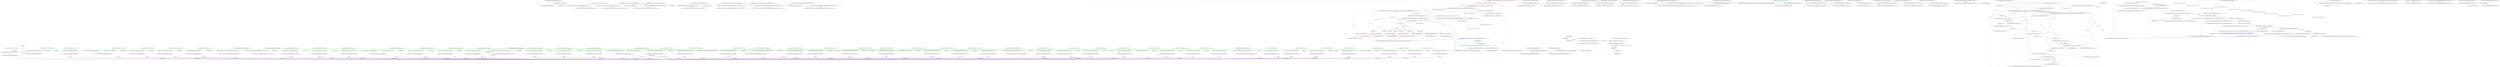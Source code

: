 digraph  {
n0 [cluster="Humanizer.Tests.TruncatorTests.Truncate(string, int, string)", label="Entry Humanizer.Tests.TruncatorTests.Truncate(string, int, string)", span="14-14"];
n1 [cluster="Humanizer.Tests.TruncatorTests.Truncate(string, int, string)", label="Assert.Equal(expectedOutput, input.Truncate(length))", span="16-16"];
n2 [cluster="Humanizer.Tests.TruncatorTests.Truncate(string, int, string)", label="Exit Humanizer.Tests.TruncatorTests.Truncate(string, int, string)", span="14-14"];
n3 [cluster="string.Truncate(int)", label="Entry string.Truncate(int)", span="15-15"];
n4 [cluster="Unk.Equal", label="Entry Unk.Equal", span=""];
n5 [cluster="Humanizer.Tests.TruncatorTests.TruncateWithFixedLengthTruncator(string, int, string)", label="Entry Humanizer.Tests.TruncatorTests.TruncateWithFixedLengthTruncator(string, int, string)", span="26-26"];
n6 [cluster="Humanizer.Tests.TruncatorTests.TruncateWithFixedLengthTruncator(string, int, string)", color=red, community=0, label="0: Assert.Equal(expectedOutput, input.Truncate(length, Truncator.FixedLength))", span="28-28"];
n7 [cluster="Humanizer.Tests.TruncatorTests.TruncateWithFixedLengthTruncator(string, int, string)", label="Exit Humanizer.Tests.TruncatorTests.TruncateWithFixedLengthTruncator(string, int, string)", span="26-26"];
n8 [cluster="string.Truncate(int, Humanizer.ITruncator)", label="Entry string.Truncate(int, Humanizer.ITruncator)", span="27-27"];
n9 [cluster="Humanizer.Tests.TruncatorTests.TruncateWithFixedNumberOfCharactersTruncator(string, int, string)", label="Entry Humanizer.Tests.TruncatorTests.TruncateWithFixedNumberOfCharactersTruncator(string, int, string)", span="38-38"];
n10 [cluster="Humanizer.Tests.TruncatorTests.TruncateWithFixedNumberOfCharactersTruncator(string, int, string)", label="Assert.Equal(expectedOutput, input.Truncate(length, Truncator.FixedNumberOfCharacters))", span="40-40"];
n11 [cluster="Humanizer.Tests.TruncatorTests.TruncateWithFixedNumberOfCharactersTruncator(string, int, string)", label="Exit Humanizer.Tests.TruncatorTests.TruncateWithFixedNumberOfCharactersTruncator(string, int, string)", span="38-38"];
n12 [cluster="Humanizer.Tests.TruncatorTests.TruncateWithFixedNumberOfWordsTruncator(string, int, string)", label="Entry Humanizer.Tests.TruncatorTests.TruncateWithFixedNumberOfWordsTruncator(string, int, string)", span="51-51"];
n13 [cluster="Humanizer.Tests.TruncatorTests.TruncateWithFixedNumberOfWordsTruncator(string, int, string)", label="Assert.Equal(expectedOutput, input.Truncate(length, Truncator.FixedNumberOfWords))", span="53-53"];
n14 [cluster="Humanizer.Tests.TruncatorTests.TruncateWithFixedNumberOfWordsTruncator(string, int, string)", label="Exit Humanizer.Tests.TruncatorTests.TruncateWithFixedNumberOfWordsTruncator(string, int, string)", span="51-51"];
n15 [cluster="Humanizer.Tests.TruncatorTests.TruncateWithTruncationString(string, int, string, string)", label="Entry Humanizer.Tests.TruncatorTests.TruncateWithTruncationString(string, int, string, string)", span="65-65"];
n16 [cluster="Humanizer.Tests.TruncatorTests.TruncateWithTruncationString(string, int, string, string)", label="Assert.Equal(expectedOutput, input.Truncate(length, truncationString))", span="67-67"];
n17 [cluster="Humanizer.Tests.TruncatorTests.TruncateWithTruncationString(string, int, string, string)", label="Exit Humanizer.Tests.TruncatorTests.TruncateWithTruncationString(string, int, string, string)", span="65-65"];
n18 [cluster="string.Truncate(int, string)", label="Entry string.Truncate(int, string)", span="39-39"];
n19 [cluster="Humanizer.Tests.TruncatorTests.TruncateWithTruncationStringAndFixedLengthTruncator(string, int, string, string)", label="Entry Humanizer.Tests.TruncatorTests.TruncateWithTruncationStringAndFixedLengthTruncator(string, int, string, string)", span="80-80"];
n20 [cluster="Humanizer.Tests.TruncatorTests.TruncateWithTruncationStringAndFixedLengthTruncator(string, int, string, string)", label="Assert.Equal(expectedOutput, input.Truncate(length, truncationString, Truncator.FixedLength))", span="82-82"];
n21 [cluster="Humanizer.Tests.TruncatorTests.TruncateWithTruncationStringAndFixedLengthTruncator(string, int, string, string)", label="Exit Humanizer.Tests.TruncatorTests.TruncateWithTruncationStringAndFixedLengthTruncator(string, int, string, string)", span="80-80"];
n22 [cluster="string.Truncate(int, string, Humanizer.ITruncator)", label="Entry string.Truncate(int, string, Humanizer.ITruncator)", span="52-52"];
n23 [cluster="Humanizer.Tests.TruncatorTests.TruncateWithTruncationStringAndFixedNumberOfCharactersTruncator(string, int, string, string)", label="Entry Humanizer.Tests.TruncatorTests.TruncateWithTruncationStringAndFixedNumberOfCharactersTruncator(string, int, string, string)", span="95-95"];
n24 [cluster="Humanizer.Tests.TruncatorTests.TruncateWithTruncationStringAndFixedNumberOfCharactersTruncator(string, int, string, string)", label="Assert.Equal(expectedOutput, input.Truncate(length, truncationString, Truncator.FixedNumberOfCharacters))", span="97-97"];
n25 [cluster="Humanizer.Tests.TruncatorTests.TruncateWithTruncationStringAndFixedNumberOfCharactersTruncator(string, int, string, string)", label="Exit Humanizer.Tests.TruncatorTests.TruncateWithTruncationStringAndFixedNumberOfCharactersTruncator(string, int, string, string)", span="95-95"];
n26 [cluster="Humanizer.Tests.TruncatorTests.TruncateWithTruncationStringAndFixedNumberOfWordsTruncator(string, int, string, string)", label="Entry Humanizer.Tests.TruncatorTests.TruncateWithTruncationStringAndFixedNumberOfWordsTruncator(string, int, string, string)", span="110-110"];
n27 [cluster="Humanizer.Tests.TruncatorTests.TruncateWithTruncationStringAndFixedNumberOfWordsTruncator(string, int, string, string)", label="Assert.Equal(expectedOutput, input.Truncate(length, truncationString, Truncator.FixedNumberOfWords))", span="112-112"];
n28 [cluster="Humanizer.Tests.TruncatorTests.TruncateWithTruncationStringAndFixedNumberOfWordsTruncator(string, int, string, string)", label="Exit Humanizer.Tests.TruncatorTests.TruncateWithTruncationStringAndFixedNumberOfWordsTruncator(string, int, string, string)", span="110-110"];
d4 [cluster="Humanizer.Tests.Bytes.ByteSizeExtensionsTests.ByteTerabytes()", color=green, community=0, label="0: Assert.Equal(ByteSize.FromTerabytes(size), size.Terabytes())", span="14-14"];
d3 [cluster="Humanizer.Tests.Bytes.ByteSizeExtensionsTests.ByteTerabytes()", label="byte size = 2", span="13-13"];
d5 [cluster="Humanizer.Tests.Bytes.ByteSizeExtensionsTests.ByteTerabytes()", label="Exit Humanizer.Tests.Bytes.ByteSizeExtensionsTests.ByteTerabytes()", span="11-11"];
d6 [cluster="Humanizer.Bytes.ByteSize.FromTerabytes(double)", label="Entry Humanizer.Bytes.ByteSize.FromTerabytes(double)", span="140-140"];
d7 [cluster="byte.Terabytes()", label="Entry byte.Terabytes()", span="365-365"];
d8 [cluster="Unk.Equal", label="Entry Unk.Equal", span=""];
d11 [cluster="Humanizer.Tests.Bytes.ByteSizeExtensionsTests.SbyteTerabytes()", color=green, community=0, label="0: Assert.Equal(ByteSize.FromTerabytes(size), size.Terabytes())", span="21-21"];
d10 [cluster="Humanizer.Tests.Bytes.ByteSizeExtensionsTests.SbyteTerabytes()", label="sbyte size = 2", span="20-20"];
d12 [cluster="Humanizer.Tests.Bytes.ByteSizeExtensionsTests.SbyteTerabytes()", label="Exit Humanizer.Tests.Bytes.ByteSizeExtensionsTests.SbyteTerabytes()", span="18-18"];
d13 [cluster="sbyte.Terabytes()", label="Entry sbyte.Terabytes()", span="375-375"];
d16 [cluster="Humanizer.Tests.Bytes.ByteSizeExtensionsTests.ShortTerabytes()", color=green, community=0, label="0: Assert.Equal(ByteSize.FromTerabytes(size), size.Terabytes())", span="28-28"];
d15 [cluster="Humanizer.Tests.Bytes.ByteSizeExtensionsTests.ShortTerabytes()", label="short size = 2", span="27-27"];
d17 [cluster="Humanizer.Tests.Bytes.ByteSizeExtensionsTests.ShortTerabytes()", label="Exit Humanizer.Tests.Bytes.ByteSizeExtensionsTests.ShortTerabytes()", span="25-25"];
d18 [cluster="short.Terabytes()", label="Entry short.Terabytes()", span="385-385"];
d21 [cluster="Humanizer.Tests.Bytes.ByteSizeExtensionsTests.UshortTerabytes()", color=green, community=0, label="0: Assert.Equal(ByteSize.FromTerabytes(size), size.Terabytes())", span="35-35"];
d20 [cluster="Humanizer.Tests.Bytes.ByteSizeExtensionsTests.UshortTerabytes()", label="ushort size = 2", span="34-34"];
d22 [cluster="Humanizer.Tests.Bytes.ByteSizeExtensionsTests.UshortTerabytes()", label="Exit Humanizer.Tests.Bytes.ByteSizeExtensionsTests.UshortTerabytes()", span="32-32"];
d23 [cluster="ushort.Terabytes()", label="Entry ushort.Terabytes()", span="395-395"];
d26 [cluster="Humanizer.Tests.Bytes.ByteSizeExtensionsTests.IntTerabytes()", color=green, community=0, label="0: Assert.Equal(ByteSize.FromTerabytes(size), size.Terabytes())", span="42-42"];
d25 [cluster="Humanizer.Tests.Bytes.ByteSizeExtensionsTests.IntTerabytes()", label="int size = 2", span="41-41"];
d27 [cluster="Humanizer.Tests.Bytes.ByteSizeExtensionsTests.IntTerabytes()", label="Exit Humanizer.Tests.Bytes.ByteSizeExtensionsTests.IntTerabytes()", span="39-39"];
d28 [cluster="int.Terabytes()", label="Entry int.Terabytes()", span="405-405"];
d31 [cluster="Humanizer.Tests.Bytes.ByteSizeExtensionsTests.UintTerabytes()", color=green, community=0, label="0: Assert.Equal(ByteSize.FromTerabytes(size), size.Terabytes())", span="49-49"];
d30 [cluster="Humanizer.Tests.Bytes.ByteSizeExtensionsTests.UintTerabytes()", label="uint size = 2", span="48-48"];
d32 [cluster="Humanizer.Tests.Bytes.ByteSizeExtensionsTests.UintTerabytes()", label="Exit Humanizer.Tests.Bytes.ByteSizeExtensionsTests.UintTerabytes()", span="46-46"];
d33 [cluster="uint.Terabytes()", label="Entry uint.Terabytes()", span="415-415"];
d36 [cluster="Humanizer.Tests.Bytes.ByteSizeExtensionsTests.DoubleTerabytes()", color=green, community=0, label="0: Assert.Equal(ByteSize.FromTerabytes(size), size.Terabytes())", span="56-56"];
d35 [cluster="Humanizer.Tests.Bytes.ByteSizeExtensionsTests.DoubleTerabytes()", label="double size = 2", span="55-55"];
d37 [cluster="Humanizer.Tests.Bytes.ByteSizeExtensionsTests.DoubleTerabytes()", label="Exit Humanizer.Tests.Bytes.ByteSizeExtensionsTests.DoubleTerabytes()", span="53-53"];
d38 [cluster="double.Terabytes()", label="Entry double.Terabytes()", span="425-425"];
d45 [cluster="Humanizer.Tests.Bytes.ByteSizeExtensionsTests.ByteGigabytes()", color=green, community=0, label="0: Assert.Equal(ByteSize.FromGigabytes(size), size.Gigabytes())", span="72-72"];
d44 [cluster="Humanizer.Tests.Bytes.ByteSizeExtensionsTests.ByteGigabytes()", label="byte size = 2", span="71-71"];
d46 [cluster="Humanizer.Tests.Bytes.ByteSizeExtensionsTests.ByteGigabytes()", label="Exit Humanizer.Tests.Bytes.ByteSizeExtensionsTests.ByteGigabytes()", span="69-69"];
d47 [cluster="Humanizer.Bytes.ByteSize.FromGigabytes(double)", label="Entry Humanizer.Bytes.ByteSize.FromGigabytes(double)", span="135-135"];
d48 [cluster="byte.Gigabytes()", label="Entry byte.Gigabytes()", span="295-295"];
d51 [cluster="Humanizer.Tests.Bytes.ByteSizeExtensionsTests.SbyteGigabytes()", color=green, community=0, label="0: Assert.Equal(ByteSize.FromGigabytes(size), size.Gigabytes())", span="79-79"];
d50 [cluster="Humanizer.Tests.Bytes.ByteSizeExtensionsTests.SbyteGigabytes()", label="sbyte size = 2", span="78-78"];
d52 [cluster="Humanizer.Tests.Bytes.ByteSizeExtensionsTests.SbyteGigabytes()", label="Exit Humanizer.Tests.Bytes.ByteSizeExtensionsTests.SbyteGigabytes()", span="76-76"];
d53 [cluster="sbyte.Gigabytes()", label="Entry sbyte.Gigabytes()", span="305-305"];
d56 [cluster="Humanizer.Tests.Bytes.ByteSizeExtensionsTests.ShortGigabytes()", color=green, community=0, label="0: Assert.Equal(ByteSize.FromGigabytes(size), size.Gigabytes())", span="86-86"];
d55 [cluster="Humanizer.Tests.Bytes.ByteSizeExtensionsTests.ShortGigabytes()", label="short size = 2", span="85-85"];
d57 [cluster="Humanizer.Tests.Bytes.ByteSizeExtensionsTests.ShortGigabytes()", label="Exit Humanizer.Tests.Bytes.ByteSizeExtensionsTests.ShortGigabytes()", span="83-83"];
d58 [cluster="short.Gigabytes()", label="Entry short.Gigabytes()", span="315-315"];
d61 [cluster="Humanizer.Tests.Bytes.ByteSizeExtensionsTests.UshortGigabytes()", color=green, community=0, label="0: Assert.Equal(ByteSize.FromGigabytes(size), size.Gigabytes())", span="93-93"];
d60 [cluster="Humanizer.Tests.Bytes.ByteSizeExtensionsTests.UshortGigabytes()", label="ushort size = 2", span="92-92"];
d62 [cluster="Humanizer.Tests.Bytes.ByteSizeExtensionsTests.UshortGigabytes()", label="Exit Humanizer.Tests.Bytes.ByteSizeExtensionsTests.UshortGigabytes()", span="90-90"];
d63 [cluster="ushort.Gigabytes()", label="Entry ushort.Gigabytes()", span="325-325"];
d66 [cluster="Humanizer.Tests.Bytes.ByteSizeExtensionsTests.IntGigabytes()", color=green, community=0, label="0: Assert.Equal(ByteSize.FromGigabytes(size), size.Gigabytes())", span="100-100"];
d65 [cluster="Humanizer.Tests.Bytes.ByteSizeExtensionsTests.IntGigabytes()", label="int size = 2", span="99-99"];
d67 [cluster="Humanizer.Tests.Bytes.ByteSizeExtensionsTests.IntGigabytes()", label="Exit Humanizer.Tests.Bytes.ByteSizeExtensionsTests.IntGigabytes()", span="97-97"];
d68 [cluster="int.Gigabytes()", label="Entry int.Gigabytes()", span="335-335"];
d71 [cluster="Humanizer.Tests.Bytes.ByteSizeExtensionsTests.UintGigabytes()", color=green, community=0, label="0: Assert.Equal(ByteSize.FromGigabytes(size), size.Gigabytes())", span="107-107"];
d70 [cluster="Humanizer.Tests.Bytes.ByteSizeExtensionsTests.UintGigabytes()", label="uint size = 2", span="106-106"];
d72 [cluster="Humanizer.Tests.Bytes.ByteSizeExtensionsTests.UintGigabytes()", label="Exit Humanizer.Tests.Bytes.ByteSizeExtensionsTests.UintGigabytes()", span="104-104"];
d73 [cluster="uint.Gigabytes()", label="Entry uint.Gigabytes()", span="345-345"];
d76 [cluster="Humanizer.Tests.Bytes.ByteSizeExtensionsTests.DoubleGigabytes()", color=green, community=0, label="0: Assert.Equal(ByteSize.FromGigabytes(size), size.Gigabytes())", span="114-114"];
d75 [cluster="Humanizer.Tests.Bytes.ByteSizeExtensionsTests.DoubleGigabytes()", label="double size = 2", span="113-113"];
d77 [cluster="Humanizer.Tests.Bytes.ByteSizeExtensionsTests.DoubleGigabytes()", label="Exit Humanizer.Tests.Bytes.ByteSizeExtensionsTests.DoubleGigabytes()", span="111-111"];
d78 [cluster="double.Gigabytes()", label="Entry double.Gigabytes()", span="355-355"];
d84 [cluster="Humanizer.Tests.Bytes.ByteSizeExtensionsTests.ByteMegabytes()", color=green, community=0, label="0: Assert.Equal(ByteSize.FromMegabytes(size), size.Megabytes())", span="130-130"];
d83 [cluster="Humanizer.Tests.Bytes.ByteSizeExtensionsTests.ByteMegabytes()", label="byte size = 2", span="129-129"];
d85 [cluster="Humanizer.Tests.Bytes.ByteSizeExtensionsTests.ByteMegabytes()", label="Exit Humanizer.Tests.Bytes.ByteSizeExtensionsTests.ByteMegabytes()", span="127-127"];
d86 [cluster="Humanizer.Bytes.ByteSize.FromMegabytes(double)", label="Entry Humanizer.Bytes.ByteSize.FromMegabytes(double)", span="130-130"];
d87 [cluster="byte.Megabytes()", label="Entry byte.Megabytes()", span="225-225"];
d90 [cluster="Humanizer.Tests.Bytes.ByteSizeExtensionsTests.SbyteMegabytes()", color=green, community=0, label="0: Assert.Equal(ByteSize.FromMegabytes(size), size.Megabytes())", span="137-137"];
d89 [cluster="Humanizer.Tests.Bytes.ByteSizeExtensionsTests.SbyteMegabytes()", label="sbyte size = 2", span="136-136"];
d91 [cluster="Humanizer.Tests.Bytes.ByteSizeExtensionsTests.SbyteMegabytes()", label="Exit Humanizer.Tests.Bytes.ByteSizeExtensionsTests.SbyteMegabytes()", span="134-134"];
d92 [cluster="sbyte.Megabytes()", label="Entry sbyte.Megabytes()", span="235-235"];
d95 [cluster="Humanizer.Tests.Bytes.ByteSizeExtensionsTests.ShortMegabytes()", color=green, community=0, label="0: Assert.Equal(ByteSize.FromMegabytes(size), size.Megabytes())", span="144-144"];
d94 [cluster="Humanizer.Tests.Bytes.ByteSizeExtensionsTests.ShortMegabytes()", label="short size = 2", span="143-143"];
d96 [cluster="Humanizer.Tests.Bytes.ByteSizeExtensionsTests.ShortMegabytes()", label="Exit Humanizer.Tests.Bytes.ByteSizeExtensionsTests.ShortMegabytes()", span="141-141"];
d97 [cluster="short.Megabytes()", label="Entry short.Megabytes()", span="245-245"];
d100 [cluster="Humanizer.Tests.Bytes.ByteSizeExtensionsTests.UshortMegabytes()", color=green, community=0, label="0: Assert.Equal(ByteSize.FromMegabytes(size), size.Megabytes())", span="151-151"];
d99 [cluster="Humanizer.Tests.Bytes.ByteSizeExtensionsTests.UshortMegabytes()", label="ushort size = 2", span="150-150"];
d101 [cluster="Humanizer.Tests.Bytes.ByteSizeExtensionsTests.UshortMegabytes()", label="Exit Humanizer.Tests.Bytes.ByteSizeExtensionsTests.UshortMegabytes()", span="148-148"];
d102 [cluster="ushort.Megabytes()", label="Entry ushort.Megabytes()", span="255-255"];
d105 [cluster="Humanizer.Tests.Bytes.ByteSizeExtensionsTests.IntMegabytes()", color=green, community=0, label="0: Assert.Equal(ByteSize.FromMegabytes(size), size.Megabytes())", span="158-158"];
d104 [cluster="Humanizer.Tests.Bytes.ByteSizeExtensionsTests.IntMegabytes()", label="int size = 2", span="157-157"];
d106 [cluster="Humanizer.Tests.Bytes.ByteSizeExtensionsTests.IntMegabytes()", label="Exit Humanizer.Tests.Bytes.ByteSizeExtensionsTests.IntMegabytes()", span="155-155"];
d107 [cluster="int.Megabytes()", label="Entry int.Megabytes()", span="265-265"];
d110 [cluster="Humanizer.Tests.Bytes.ByteSizeExtensionsTests.UintMegabytes()", color=green, community=0, label="0: Assert.Equal(ByteSize.FromMegabytes(size), size.Megabytes())", span="165-165"];
d109 [cluster="Humanizer.Tests.Bytes.ByteSizeExtensionsTests.UintMegabytes()", label="uint size = 2", span="164-164"];
d111 [cluster="Humanizer.Tests.Bytes.ByteSizeExtensionsTests.UintMegabytes()", label="Exit Humanizer.Tests.Bytes.ByteSizeExtensionsTests.UintMegabytes()", span="162-162"];
d112 [cluster="uint.Megabytes()", label="Entry uint.Megabytes()", span="275-275"];
d115 [cluster="Humanizer.Tests.Bytes.ByteSizeExtensionsTests.DoubleMegabytes()", color=green, community=0, label="0: Assert.Equal(ByteSize.FromMegabytes(size), size.Megabytes())", span="172-172"];
d114 [cluster="Humanizer.Tests.Bytes.ByteSizeExtensionsTests.DoubleMegabytes()", label="double size = 2", span="171-171"];
d116 [cluster="Humanizer.Tests.Bytes.ByteSizeExtensionsTests.DoubleMegabytes()", label="Exit Humanizer.Tests.Bytes.ByteSizeExtensionsTests.DoubleMegabytes()", span="169-169"];
d117 [cluster="double.Megabytes()", label="Entry double.Megabytes()", span="285-285"];
d123 [cluster="Humanizer.Tests.Bytes.ByteSizeExtensionsTests.ByteKilobytes()", color=green, community=0, label="0: Assert.Equal(ByteSize.FromKilobytes(size), size.Kilobytes())", span="188-188"];
d122 [cluster="Humanizer.Tests.Bytes.ByteSizeExtensionsTests.ByteKilobytes()", label="byte size = 2", span="187-187"];
d124 [cluster="Humanizer.Tests.Bytes.ByteSizeExtensionsTests.ByteKilobytes()", label="Exit Humanizer.Tests.Bytes.ByteSizeExtensionsTests.ByteKilobytes()", span="185-185"];
d125 [cluster="Humanizer.Bytes.ByteSize.FromKilobytes(double)", label="Entry Humanizer.Bytes.ByteSize.FromKilobytes(double)", span="125-125"];
d126 [cluster="byte.Kilobytes()", label="Entry byte.Kilobytes()", span="155-155"];
d129 [cluster="Humanizer.Tests.Bytes.ByteSizeExtensionsTests.SbyteKilobytes()", color=green, community=0, label="0: Assert.Equal(ByteSize.FromKilobytes(size), size.Kilobytes())", span="195-195"];
d128 [cluster="Humanizer.Tests.Bytes.ByteSizeExtensionsTests.SbyteKilobytes()", label="sbyte size = 2", span="194-194"];
d130 [cluster="Humanizer.Tests.Bytes.ByteSizeExtensionsTests.SbyteKilobytes()", label="Exit Humanizer.Tests.Bytes.ByteSizeExtensionsTests.SbyteKilobytes()", span="192-192"];
d131 [cluster="sbyte.Kilobytes()", label="Entry sbyte.Kilobytes()", span="165-165"];
d134 [cluster="Humanizer.Tests.Bytes.ByteSizeExtensionsTests.ShortKilobytes()", color=green, community=0, label="0: Assert.Equal(ByteSize.FromKilobytes(size), size.Kilobytes())", span="202-202"];
d133 [cluster="Humanizer.Tests.Bytes.ByteSizeExtensionsTests.ShortKilobytes()", label="short size = 2", span="201-201"];
d135 [cluster="Humanizer.Tests.Bytes.ByteSizeExtensionsTests.ShortKilobytes()", label="Exit Humanizer.Tests.Bytes.ByteSizeExtensionsTests.ShortKilobytes()", span="199-199"];
d136 [cluster="short.Kilobytes()", label="Entry short.Kilobytes()", span="175-175"];
d139 [cluster="Humanizer.Tests.Bytes.ByteSizeExtensionsTests.UshortKilobytes()", color=green, community=0, label="0: Assert.Equal(ByteSize.FromKilobytes(size), size.Kilobytes())", span="209-209"];
d138 [cluster="Humanizer.Tests.Bytes.ByteSizeExtensionsTests.UshortKilobytes()", label="ushort size = 2", span="208-208"];
d140 [cluster="Humanizer.Tests.Bytes.ByteSizeExtensionsTests.UshortKilobytes()", label="Exit Humanizer.Tests.Bytes.ByteSizeExtensionsTests.UshortKilobytes()", span="206-206"];
d141 [cluster="ushort.Kilobytes()", label="Entry ushort.Kilobytes()", span="185-185"];
d144 [cluster="Humanizer.Tests.Bytes.ByteSizeExtensionsTests.IntKilobytes()", color=green, community=0, label="0: Assert.Equal(ByteSize.FromKilobytes(size), size.Kilobytes())", span="216-216"];
d143 [cluster="Humanizer.Tests.Bytes.ByteSizeExtensionsTests.IntKilobytes()", label="int size = 2", span="215-215"];
d145 [cluster="Humanizer.Tests.Bytes.ByteSizeExtensionsTests.IntKilobytes()", label="Exit Humanizer.Tests.Bytes.ByteSizeExtensionsTests.IntKilobytes()", span="213-213"];
d146 [cluster="int.Kilobytes()", label="Entry int.Kilobytes()", span="195-195"];
d149 [cluster="Humanizer.Tests.Bytes.ByteSizeExtensionsTests.UintKilobytes()", color=green, community=0, label="0: Assert.Equal(ByteSize.FromKilobytes(size), size.Kilobytes())", span="223-223"];
d148 [cluster="Humanizer.Tests.Bytes.ByteSizeExtensionsTests.UintKilobytes()", label="uint size = 2", span="222-222"];
d150 [cluster="Humanizer.Tests.Bytes.ByteSizeExtensionsTests.UintKilobytes()", label="Exit Humanizer.Tests.Bytes.ByteSizeExtensionsTests.UintKilobytes()", span="220-220"];
d151 [cluster="uint.Kilobytes()", label="Entry uint.Kilobytes()", span="205-205"];
d154 [cluster="Humanizer.Tests.Bytes.ByteSizeExtensionsTests.DoubleKilobytes()", color=green, community=0, label="0: Assert.Equal(ByteSize.FromKilobytes(size), size.Kilobytes())", span="230-230"];
d153 [cluster="Humanizer.Tests.Bytes.ByteSizeExtensionsTests.DoubleKilobytes()", label="double size = 2", span="229-229"];
d155 [cluster="Humanizer.Tests.Bytes.ByteSizeExtensionsTests.DoubleKilobytes()", label="Exit Humanizer.Tests.Bytes.ByteSizeExtensionsTests.DoubleKilobytes()", span="227-227"];
d156 [cluster="double.Kilobytes()", label="Entry double.Kilobytes()", span="215-215"];
d162 [cluster="Humanizer.Tests.Bytes.ByteSizeExtensionsTests.ByteBytes()", color=green, community=0, label="0: Assert.Equal(ByteSize.FromBytes(size), size.Bytes())", span="246-246"];
d161 [cluster="Humanizer.Tests.Bytes.ByteSizeExtensionsTests.ByteBytes()", label="byte size = 2", span="245-245"];
d163 [cluster="Humanizer.Tests.Bytes.ByteSizeExtensionsTests.ByteBytes()", label="Exit Humanizer.Tests.Bytes.ByteSizeExtensionsTests.ByteBytes()", span="243-243"];
d164 [cluster="Humanizer.Bytes.ByteSize.FromBytes(double)", label="Entry Humanizer.Bytes.ByteSize.FromBytes(double)", span="120-120"];
d165 [cluster="byte.Bytes()", label="Entry byte.Bytes()", span="85-85"];
d168 [cluster="Humanizer.Tests.Bytes.ByteSizeExtensionsTests.SbyteBytes()", color=green, community=0, label="0: Assert.Equal(ByteSize.FromBytes(size), size.Bytes())", span="253-253"];
d167 [cluster="Humanizer.Tests.Bytes.ByteSizeExtensionsTests.SbyteBytes()", label="sbyte size = 2", span="252-252"];
d169 [cluster="Humanizer.Tests.Bytes.ByteSizeExtensionsTests.SbyteBytes()", label="Exit Humanizer.Tests.Bytes.ByteSizeExtensionsTests.SbyteBytes()", span="250-250"];
d170 [cluster="sbyte.Bytes()", label="Entry sbyte.Bytes()", span="95-95"];
d173 [cluster="Humanizer.Tests.Bytes.ByteSizeExtensionsTests.ShortBytes()", color=green, community=0, label="0: Assert.Equal(ByteSize.FromBytes(size), size.Bytes())", span="260-260"];
d172 [cluster="Humanizer.Tests.Bytes.ByteSizeExtensionsTests.ShortBytes()", label="short size = 2", span="259-259"];
d174 [cluster="Humanizer.Tests.Bytes.ByteSizeExtensionsTests.ShortBytes()", label="Exit Humanizer.Tests.Bytes.ByteSizeExtensionsTests.ShortBytes()", span="257-257"];
d175 [cluster="short.Bytes()", label="Entry short.Bytes()", span="105-105"];
d178 [cluster="Humanizer.Tests.Bytes.ByteSizeExtensionsTests.UshortBytes()", color=green, community=0, label="0: Assert.Equal(ByteSize.FromBytes(size), size.Bytes())", span="267-267"];
d177 [cluster="Humanizer.Tests.Bytes.ByteSizeExtensionsTests.UshortBytes()", label="ushort size = 2", span="266-266"];
d179 [cluster="Humanizer.Tests.Bytes.ByteSizeExtensionsTests.UshortBytes()", label="Exit Humanizer.Tests.Bytes.ByteSizeExtensionsTests.UshortBytes()", span="264-264"];
d180 [cluster="ushort.Bytes()", label="Entry ushort.Bytes()", span="115-115"];
d183 [cluster="Humanizer.Tests.Bytes.ByteSizeExtensionsTests.IntBytes()", color=green, community=0, label="0: Assert.Equal(ByteSize.FromBytes(size), size.Bytes())", span="274-274"];
d182 [cluster="Humanizer.Tests.Bytes.ByteSizeExtensionsTests.IntBytes()", label="int size = 2", span="273-273"];
d184 [cluster="Humanizer.Tests.Bytes.ByteSizeExtensionsTests.IntBytes()", label="Exit Humanizer.Tests.Bytes.ByteSizeExtensionsTests.IntBytes()", span="271-271"];
d185 [cluster="int.Bytes()", label="Entry int.Bytes()", span="125-125"];
d188 [cluster="Humanizer.Tests.Bytes.ByteSizeExtensionsTests.UintBytes()", color=green, community=0, label="0: Assert.Equal(ByteSize.FromBytes(size), size.Bytes())", span="281-281"];
d187 [cluster="Humanizer.Tests.Bytes.ByteSizeExtensionsTests.UintBytes()", label="uint size = 2", span="280-280"];
d189 [cluster="Humanizer.Tests.Bytes.ByteSizeExtensionsTests.UintBytes()", label="Exit Humanizer.Tests.Bytes.ByteSizeExtensionsTests.UintBytes()", span="278-278"];
d190 [cluster="uint.Bytes()", label="Entry uint.Bytes()", span="135-135"];
d193 [cluster="Humanizer.Tests.Bytes.ByteSizeExtensionsTests.DoubleBytes()", color=green, community=0, label="0: Assert.Equal(ByteSize.FromBytes(size), size.Bytes())", span="288-288"];
d192 [cluster="Humanizer.Tests.Bytes.ByteSizeExtensionsTests.DoubleBytes()", label="double size = 2", span="287-287"];
d194 [cluster="Humanizer.Tests.Bytes.ByteSizeExtensionsTests.DoubleBytes()", label="Exit Humanizer.Tests.Bytes.ByteSizeExtensionsTests.DoubleBytes()", span="285-285"];
d195 [cluster="double.Bytes()", label="Entry double.Bytes()", span="145-145"];
d201 [cluster="Humanizer.Tests.Bytes.ByteSizeExtensionsTests.ByteBits()", color=green, community=0, label="0: Assert.Equal(ByteSize.FromBits(size), size.Bits())", span="304-304"];
d200 [cluster="Humanizer.Tests.Bytes.ByteSizeExtensionsTests.ByteBits()", label="byte size = 2", span="303-303"];
d202 [cluster="Humanizer.Tests.Bytes.ByteSizeExtensionsTests.ByteBits()", label="Exit Humanizer.Tests.Bytes.ByteSizeExtensionsTests.ByteBits()", span="301-301"];
d203 [cluster="Humanizer.Bytes.ByteSize.FromBits(long)", label="Entry Humanizer.Bytes.ByteSize.FromBits(long)", span="115-115"];
d204 [cluster="byte.Bits()", label="Entry byte.Bits()", span="15-15"];
d207 [cluster="Humanizer.Tests.Bytes.ByteSizeExtensionsTests.SbyteBits()", color=green, community=0, label="0: Assert.Equal(ByteSize.FromBits(size), size.Bits())", span="311-311"];
d206 [cluster="Humanizer.Tests.Bytes.ByteSizeExtensionsTests.SbyteBits()", label="sbyte size = 2", span="310-310"];
d208 [cluster="Humanizer.Tests.Bytes.ByteSizeExtensionsTests.SbyteBits()", label="Exit Humanizer.Tests.Bytes.ByteSizeExtensionsTests.SbyteBits()", span="308-308"];
d209 [cluster="sbyte.Bits()", label="Entry sbyte.Bits()", span="25-25"];
d212 [cluster="Humanizer.Tests.Bytes.ByteSizeExtensionsTests.ShortBits()", color=green, community=0, label="0: Assert.Equal(ByteSize.FromBits(size), size.Bits())", span="318-318"];
d211 [cluster="Humanizer.Tests.Bytes.ByteSizeExtensionsTests.ShortBits()", label="short size = 2", span="317-317"];
d213 [cluster="Humanizer.Tests.Bytes.ByteSizeExtensionsTests.ShortBits()", label="Exit Humanizer.Tests.Bytes.ByteSizeExtensionsTests.ShortBits()", span="315-315"];
d214 [cluster="short.Bits()", label="Entry short.Bits()", span="35-35"];
d217 [cluster="Humanizer.Tests.Bytes.ByteSizeExtensionsTests.UshortBits()", color=green, community=0, label="0: Assert.Equal(ByteSize.FromBits(size), size.Bits())", span="325-325"];
d216 [cluster="Humanizer.Tests.Bytes.ByteSizeExtensionsTests.UshortBits()", label="ushort size = 2", span="324-324"];
d218 [cluster="Humanizer.Tests.Bytes.ByteSizeExtensionsTests.UshortBits()", label="Exit Humanizer.Tests.Bytes.ByteSizeExtensionsTests.UshortBits()", span="322-322"];
d219 [cluster="ushort.Bits()", label="Entry ushort.Bits()", span="45-45"];
d222 [cluster="Humanizer.Tests.Bytes.ByteSizeExtensionsTests.IntBits()", color=green, community=0, label="0: Assert.Equal(ByteSize.FromBits(size), size.Bits())", span="332-332"];
d221 [cluster="Humanizer.Tests.Bytes.ByteSizeExtensionsTests.IntBits()", label="int size = 2", span="331-331"];
d223 [cluster="Humanizer.Tests.Bytes.ByteSizeExtensionsTests.IntBits()", label="Exit Humanizer.Tests.Bytes.ByteSizeExtensionsTests.IntBits()", span="329-329"];
d224 [cluster="int.Bits()", label="Entry int.Bits()", span="55-55"];
d227 [cluster="Humanizer.Tests.Bytes.ByteSizeExtensionsTests.UintBits()", color=green, community=0, label="0: Assert.Equal(ByteSize.FromBits(size), size.Bits())", span="339-339"];
d226 [cluster="Humanizer.Tests.Bytes.ByteSizeExtensionsTests.UintBits()", label="uint size = 2", span="338-338"];
d228 [cluster="Humanizer.Tests.Bytes.ByteSizeExtensionsTests.UintBits()", label="Exit Humanizer.Tests.Bytes.ByteSizeExtensionsTests.UintBits()", span="336-336"];
d229 [cluster="uint.Bits()", label="Entry uint.Bits()", span="65-65"];
d232 [cluster="Humanizer.Tests.Bytes.ByteSizeExtensionsTests.LongBits()", color=green, community=0, label="0: Assert.Equal(ByteSize.FromBits(size), size.Bits())", span="346-346"];
d231 [cluster="Humanizer.Tests.Bytes.ByteSizeExtensionsTests.LongBits()", label="long size = 2", span="345-345"];
d233 [cluster="Humanizer.Tests.Bytes.ByteSizeExtensionsTests.LongBits()", label="Exit Humanizer.Tests.Bytes.ByteSizeExtensionsTests.LongBits()", span="343-343"];
d234 [cluster="long.Bits()", label="Entry long.Bits()", span="75-75"];
d2 [cluster="Humanizer.Tests.Bytes.ByteSizeExtensionsTests.ByteTerabytes()", label="Entry Humanizer.Tests.Bytes.ByteSizeExtensionsTests.ByteTerabytes()", span="11-11"];
d40 [cluster="Humanizer.Tests.Bytes.ByteSizeExtensionsTests.HumanizesTerabytes(double, string, string)", label="Assert.Equal(expectedValue, input.Terabytes().Humanize(format))", span="65-65"];
d80 [cluster="Humanizer.Tests.Bytes.ByteSizeExtensionsTests.HumanizesGigabytes(double, string, string)", label="Assert.Equal(expectedValue, input.Gigabytes().Humanize(format))", span="123-123"];
d119 [cluster="Humanizer.Tests.Bytes.ByteSizeExtensionsTests.HumanizesMegabytes(double, string, string)", label="Assert.Equal(expectedValue, input.Megabytes().Humanize(format))", span="181-181"];
d158 [cluster="Humanizer.Tests.Bytes.ByteSizeExtensionsTests.HumanizesKilobytes(double, string, string)", label="Assert.Equal(expectedValue, input.Kilobytes().Humanize(format))", span="239-239"];
d197 [cluster="Humanizer.Tests.Bytes.ByteSizeExtensionsTests.HumanizesBytes(double, string, string)", label="Assert.Equal(expectedValue, input.Bytes().Humanize(format))", span="297-297"];
d236 [cluster="Humanizer.Tests.Bytes.ByteSizeExtensionsTests.HumanizesBits(long, string, string)", label="Assert.Equal(expectedValue, input.Bits().Humanize(format))", span="355-355"];
d9 [cluster="Humanizer.Tests.Bytes.ByteSizeExtensionsTests.SbyteTerabytes()", label="Entry Humanizer.Tests.Bytes.ByteSizeExtensionsTests.SbyteTerabytes()", span="18-18"];
d14 [cluster="Humanizer.Tests.Bytes.ByteSizeExtensionsTests.ShortTerabytes()", label="Entry Humanizer.Tests.Bytes.ByteSizeExtensionsTests.ShortTerabytes()", span="25-25"];
d19 [cluster="Humanizer.Tests.Bytes.ByteSizeExtensionsTests.UshortTerabytes()", label="Entry Humanizer.Tests.Bytes.ByteSizeExtensionsTests.UshortTerabytes()", span="32-32"];
d24 [cluster="Humanizer.Tests.Bytes.ByteSizeExtensionsTests.IntTerabytes()", label="Entry Humanizer.Tests.Bytes.ByteSizeExtensionsTests.IntTerabytes()", span="39-39"];
d29 [cluster="Humanizer.Tests.Bytes.ByteSizeExtensionsTests.UintTerabytes()", label="Entry Humanizer.Tests.Bytes.ByteSizeExtensionsTests.UintTerabytes()", span="46-46"];
d34 [cluster="Humanizer.Tests.Bytes.ByteSizeExtensionsTests.DoubleTerabytes()", label="Entry Humanizer.Tests.Bytes.ByteSizeExtensionsTests.DoubleTerabytes()", span="53-53"];
d43 [cluster="Humanizer.Tests.Bytes.ByteSizeExtensionsTests.ByteGigabytes()", label="Entry Humanizer.Tests.Bytes.ByteSizeExtensionsTests.ByteGigabytes()", span="69-69"];
d49 [cluster="Humanizer.Tests.Bytes.ByteSizeExtensionsTests.SbyteGigabytes()", label="Entry Humanizer.Tests.Bytes.ByteSizeExtensionsTests.SbyteGigabytes()", span="76-76"];
d54 [cluster="Humanizer.Tests.Bytes.ByteSizeExtensionsTests.ShortGigabytes()", label="Entry Humanizer.Tests.Bytes.ByteSizeExtensionsTests.ShortGigabytes()", span="83-83"];
d59 [cluster="Humanizer.Tests.Bytes.ByteSizeExtensionsTests.UshortGigabytes()", label="Entry Humanizer.Tests.Bytes.ByteSizeExtensionsTests.UshortGigabytes()", span="90-90"];
d64 [cluster="Humanizer.Tests.Bytes.ByteSizeExtensionsTests.IntGigabytes()", label="Entry Humanizer.Tests.Bytes.ByteSizeExtensionsTests.IntGigabytes()", span="97-97"];
d69 [cluster="Humanizer.Tests.Bytes.ByteSizeExtensionsTests.UintGigabytes()", label="Entry Humanizer.Tests.Bytes.ByteSizeExtensionsTests.UintGigabytes()", span="104-104"];
d74 [cluster="Humanizer.Tests.Bytes.ByteSizeExtensionsTests.DoubleGigabytes()", label="Entry Humanizer.Tests.Bytes.ByteSizeExtensionsTests.DoubleGigabytes()", span="111-111"];
d82 [cluster="Humanizer.Tests.Bytes.ByteSizeExtensionsTests.ByteMegabytes()", label="Entry Humanizer.Tests.Bytes.ByteSizeExtensionsTests.ByteMegabytes()", span="127-127"];
d88 [cluster="Humanizer.Tests.Bytes.ByteSizeExtensionsTests.SbyteMegabytes()", label="Entry Humanizer.Tests.Bytes.ByteSizeExtensionsTests.SbyteMegabytes()", span="134-134"];
d93 [cluster="Humanizer.Tests.Bytes.ByteSizeExtensionsTests.ShortMegabytes()", label="Entry Humanizer.Tests.Bytes.ByteSizeExtensionsTests.ShortMegabytes()", span="141-141"];
d98 [cluster="Humanizer.Tests.Bytes.ByteSizeExtensionsTests.UshortMegabytes()", label="Entry Humanizer.Tests.Bytes.ByteSizeExtensionsTests.UshortMegabytes()", span="148-148"];
d103 [cluster="Humanizer.Tests.Bytes.ByteSizeExtensionsTests.IntMegabytes()", label="Entry Humanizer.Tests.Bytes.ByteSizeExtensionsTests.IntMegabytes()", span="155-155"];
d108 [cluster="Humanizer.Tests.Bytes.ByteSizeExtensionsTests.UintMegabytes()", label="Entry Humanizer.Tests.Bytes.ByteSizeExtensionsTests.UintMegabytes()", span="162-162"];
d113 [cluster="Humanizer.Tests.Bytes.ByteSizeExtensionsTests.DoubleMegabytes()", label="Entry Humanizer.Tests.Bytes.ByteSizeExtensionsTests.DoubleMegabytes()", span="169-169"];
d121 [cluster="Humanizer.Tests.Bytes.ByteSizeExtensionsTests.ByteKilobytes()", label="Entry Humanizer.Tests.Bytes.ByteSizeExtensionsTests.ByteKilobytes()", span="185-185"];
d127 [cluster="Humanizer.Tests.Bytes.ByteSizeExtensionsTests.SbyteKilobytes()", label="Entry Humanizer.Tests.Bytes.ByteSizeExtensionsTests.SbyteKilobytes()", span="192-192"];
d132 [cluster="Humanizer.Tests.Bytes.ByteSizeExtensionsTests.ShortKilobytes()", label="Entry Humanizer.Tests.Bytes.ByteSizeExtensionsTests.ShortKilobytes()", span="199-199"];
d137 [cluster="Humanizer.Tests.Bytes.ByteSizeExtensionsTests.UshortKilobytes()", label="Entry Humanizer.Tests.Bytes.ByteSizeExtensionsTests.UshortKilobytes()", span="206-206"];
d142 [cluster="Humanizer.Tests.Bytes.ByteSizeExtensionsTests.IntKilobytes()", label="Entry Humanizer.Tests.Bytes.ByteSizeExtensionsTests.IntKilobytes()", span="213-213"];
d147 [cluster="Humanizer.Tests.Bytes.ByteSizeExtensionsTests.UintKilobytes()", label="Entry Humanizer.Tests.Bytes.ByteSizeExtensionsTests.UintKilobytes()", span="220-220"];
d152 [cluster="Humanizer.Tests.Bytes.ByteSizeExtensionsTests.DoubleKilobytes()", label="Entry Humanizer.Tests.Bytes.ByteSizeExtensionsTests.DoubleKilobytes()", span="227-227"];
d160 [cluster="Humanizer.Tests.Bytes.ByteSizeExtensionsTests.ByteBytes()", label="Entry Humanizer.Tests.Bytes.ByteSizeExtensionsTests.ByteBytes()", span="243-243"];
d166 [cluster="Humanizer.Tests.Bytes.ByteSizeExtensionsTests.SbyteBytes()", label="Entry Humanizer.Tests.Bytes.ByteSizeExtensionsTests.SbyteBytes()", span="250-250"];
d171 [cluster="Humanizer.Tests.Bytes.ByteSizeExtensionsTests.ShortBytes()", label="Entry Humanizer.Tests.Bytes.ByteSizeExtensionsTests.ShortBytes()", span="257-257"];
d176 [cluster="Humanizer.Tests.Bytes.ByteSizeExtensionsTests.UshortBytes()", label="Entry Humanizer.Tests.Bytes.ByteSizeExtensionsTests.UshortBytes()", span="264-264"];
d181 [cluster="Humanizer.Tests.Bytes.ByteSizeExtensionsTests.IntBytes()", label="Entry Humanizer.Tests.Bytes.ByteSizeExtensionsTests.IntBytes()", span="271-271"];
d186 [cluster="Humanizer.Tests.Bytes.ByteSizeExtensionsTests.UintBytes()", label="Entry Humanizer.Tests.Bytes.ByteSizeExtensionsTests.UintBytes()", span="278-278"];
d191 [cluster="Humanizer.Tests.Bytes.ByteSizeExtensionsTests.DoubleBytes()", label="Entry Humanizer.Tests.Bytes.ByteSizeExtensionsTests.DoubleBytes()", span="285-285"];
d199 [cluster="Humanizer.Tests.Bytes.ByteSizeExtensionsTests.ByteBits()", label="Entry Humanizer.Tests.Bytes.ByteSizeExtensionsTests.ByteBits()", span="301-301"];
d205 [cluster="Humanizer.Tests.Bytes.ByteSizeExtensionsTests.SbyteBits()", label="Entry Humanizer.Tests.Bytes.ByteSizeExtensionsTests.SbyteBits()", span="308-308"];
d210 [cluster="Humanizer.Tests.Bytes.ByteSizeExtensionsTests.ShortBits()", label="Entry Humanizer.Tests.Bytes.ByteSizeExtensionsTests.ShortBits()", span="315-315"];
d215 [cluster="Humanizer.Tests.Bytes.ByteSizeExtensionsTests.UshortBits()", label="Entry Humanizer.Tests.Bytes.ByteSizeExtensionsTests.UshortBits()", span="322-322"];
d220 [cluster="Humanizer.Tests.Bytes.ByteSizeExtensionsTests.IntBits()", label="Entry Humanizer.Tests.Bytes.ByteSizeExtensionsTests.IntBits()", span="329-329"];
d225 [cluster="Humanizer.Tests.Bytes.ByteSizeExtensionsTests.UintBits()", label="Entry Humanizer.Tests.Bytes.ByteSizeExtensionsTests.UintBits()", span="336-336"];
d230 [cluster="Humanizer.Tests.Bytes.ByteSizeExtensionsTests.LongBits()", label="Entry Humanizer.Tests.Bytes.ByteSizeExtensionsTests.LongBits()", span="343-343"];
d39 [cluster="Humanizer.Tests.Bytes.ByteSizeExtensionsTests.HumanizesTerabytes(double, string, string)", label="Entry Humanizer.Tests.Bytes.ByteSizeExtensionsTests.HumanizesTerabytes(double, string, string)", span="63-63"];
d41 [cluster="Humanizer.Tests.Bytes.ByteSizeExtensionsTests.HumanizesTerabytes(double, string, string)", label="Exit Humanizer.Tests.Bytes.ByteSizeExtensionsTests.HumanizesTerabytes(double, string, string)", span="63-63"];
d42 [cluster="Humanizer.Bytes.ByteSize.Humanize(string)", label="Entry Humanizer.Bytes.ByteSize.Humanize(string)", span="436-436"];
d79 [cluster="Humanizer.Tests.Bytes.ByteSizeExtensionsTests.HumanizesGigabytes(double, string, string)", label="Entry Humanizer.Tests.Bytes.ByteSizeExtensionsTests.HumanizesGigabytes(double, string, string)", span="121-121"];
d81 [cluster="Humanizer.Tests.Bytes.ByteSizeExtensionsTests.HumanizesGigabytes(double, string, string)", label="Exit Humanizer.Tests.Bytes.ByteSizeExtensionsTests.HumanizesGigabytes(double, string, string)", span="121-121"];
d118 [cluster="Humanizer.Tests.Bytes.ByteSizeExtensionsTests.HumanizesMegabytes(double, string, string)", label="Entry Humanizer.Tests.Bytes.ByteSizeExtensionsTests.HumanizesMegabytes(double, string, string)", span="179-179"];
d120 [cluster="Humanizer.Tests.Bytes.ByteSizeExtensionsTests.HumanizesMegabytes(double, string, string)", label="Exit Humanizer.Tests.Bytes.ByteSizeExtensionsTests.HumanizesMegabytes(double, string, string)", span="179-179"];
d157 [cluster="Humanizer.Tests.Bytes.ByteSizeExtensionsTests.HumanizesKilobytes(double, string, string)", label="Entry Humanizer.Tests.Bytes.ByteSizeExtensionsTests.HumanizesKilobytes(double, string, string)", span="237-237"];
d159 [cluster="Humanizer.Tests.Bytes.ByteSizeExtensionsTests.HumanizesKilobytes(double, string, string)", label="Exit Humanizer.Tests.Bytes.ByteSizeExtensionsTests.HumanizesKilobytes(double, string, string)", span="237-237"];
d196 [cluster="Humanizer.Tests.Bytes.ByteSizeExtensionsTests.HumanizesBytes(double, string, string)", label="Entry Humanizer.Tests.Bytes.ByteSizeExtensionsTests.HumanizesBytes(double, string, string)", span="295-295"];
d198 [cluster="Humanizer.Tests.Bytes.ByteSizeExtensionsTests.HumanizesBytes(double, string, string)", label="Exit Humanizer.Tests.Bytes.ByteSizeExtensionsTests.HumanizesBytes(double, string, string)", span="295-295"];
d235 [cluster="Humanizer.Tests.Bytes.ByteSizeExtensionsTests.HumanizesBits(long, string, string)", label="Entry Humanizer.Tests.Bytes.ByteSizeExtensionsTests.HumanizesBits(long, string, string)", span="353-353"];
d237 [cluster="Humanizer.Tests.Bytes.ByteSizeExtensionsTests.HumanizesBits(long, string, string)", label="Exit Humanizer.Tests.Bytes.ByteSizeExtensionsTests.HumanizesBits(long, string, string)", span="353-353"];
m0_6 [cluster="System.DateTime.Add(System.TimeSpan)", file="DateHumanize.cs", label="Entry System.DateTime.Add(System.TimeSpan)", span="0-0"];
m0_16 [cluster="Humanizer.Tests.DateHumanize.Verify(string, int, Humanizer.Localisation.TimeUnit, Humanizer.Localisation.Tense, double?, System.Globalization.CultureInfo)", file="DateHumanize.cs", label="Entry Humanizer.Tests.DateHumanize.Verify(string, int, Humanizer.Localisation.TimeUnit, Humanizer.Localisation.Tense, double?, System.Globalization.CultureInfo)", span="30-30"];
m0_17 [cluster="Humanizer.Tests.DateHumanize.Verify(string, int, Humanizer.Localisation.TimeUnit, Humanizer.Localisation.Tense, double?, System.Globalization.CultureInfo)", color=green, community=0, file="DateHumanize.cs", label="0: precision.HasValue", span="32-32"];
m0_18 [cluster="Humanizer.Tests.DateHumanize.Verify(string, int, Humanizer.Localisation.TimeUnit, Humanizer.Localisation.Tense, double?, System.Globalization.CultureInfo)", color=green, community=0, file="DateHumanize.cs", label="0: Configurator.DateTimeHumanizeStrategy = new PrecisionDateTimeHumanizeStrategy(precision.Value)", span="33-33"];
m0_21 [cluster="Humanizer.Tests.DateHumanize.Verify(string, int, Humanizer.Localisation.TimeUnit, Humanizer.Localisation.Tense, double?, System.Globalization.CultureInfo)", file="DateHumanize.cs", label="unit = Math.Abs(unit)", span="38-38"];
m0_22 [cluster="Humanizer.Tests.DateHumanize.Verify(string, int, Humanizer.Localisation.TimeUnit, Humanizer.Localisation.Tense, double?, System.Globalization.CultureInfo)", file="DateHumanize.cs", label="tense == Tense.Past", span="40-40"];
m0_24 [cluster="Humanizer.Tests.DateHumanize.Verify(string, int, Humanizer.Localisation.TimeUnit, Humanizer.Localisation.Tense, double?, System.Globalization.CultureInfo)", file="DateHumanize.cs", label=timeUnit, span="43-43"];
m0_39 [cluster="Humanizer.Tests.DateHumanize.Verify(string, int, Humanizer.Localisation.TimeUnit, Humanizer.Localisation.Tense, double?, System.Globalization.CultureInfo)", color=red, community=0, file="DateHumanize.cs", label="0: VerifyWithCurrentDate(expectedString, deltaFromNow, culture)", span="68-68"];
m0_40 [cluster="Humanizer.Tests.DateHumanize.Verify(string, int, Humanizer.Localisation.TimeUnit, Humanizer.Localisation.Tense, double?, System.Globalization.CultureInfo)", color=red, community=0, file="DateHumanize.cs", label="0: VerifyWithDateInjection(expectedString, deltaFromNow, culture)", span="69-69"];
m0_19 [cluster="Humanizer.Tests.DateHumanize.Verify(string, int, Humanizer.Localisation.TimeUnit, Humanizer.Localisation.Tense, double?, System.Globalization.CultureInfo)", file="DateHumanize.cs", label="Configurator.DateTimeHumanizeStrategy = new DefaultDateTimeHumanizeStrategy()", span="35-35"];
m0_20 [cluster="Humanizer.Tests.DateHumanize.Verify(string, int, Humanizer.Localisation.TimeUnit, Humanizer.Localisation.Tense, double?, System.Globalization.CultureInfo)", file="DateHumanize.cs", label="var deltaFromNow = new TimeSpan()", span="37-37"];
m0_23 [cluster="Humanizer.Tests.DateHumanize.Verify(string, int, Humanizer.Localisation.TimeUnit, Humanizer.Localisation.Tense, double?, System.Globalization.CultureInfo)", file="DateHumanize.cs", label="unit = -unit", span="41-41"];
m0_26 [cluster="Humanizer.Tests.DateHumanize.Verify(string, int, Humanizer.Localisation.TimeUnit, Humanizer.Localisation.Tense, double?, System.Globalization.CultureInfo)", file="DateHumanize.cs", label="deltaFromNow = TimeSpan.FromMilliseconds(unit)", span="46-46"];
m0_28 [cluster="Humanizer.Tests.DateHumanize.Verify(string, int, Humanizer.Localisation.TimeUnit, Humanizer.Localisation.Tense, double?, System.Globalization.CultureInfo)", file="DateHumanize.cs", label="deltaFromNow = TimeSpan.FromSeconds(unit)", span="49-49"];
m0_30 [cluster="Humanizer.Tests.DateHumanize.Verify(string, int, Humanizer.Localisation.TimeUnit, Humanizer.Localisation.Tense, double?, System.Globalization.CultureInfo)", file="DateHumanize.cs", label="deltaFromNow = TimeSpan.FromMinutes(unit)", span="52-52"];
m0_32 [cluster="Humanizer.Tests.DateHumanize.Verify(string, int, Humanizer.Localisation.TimeUnit, Humanizer.Localisation.Tense, double?, System.Globalization.CultureInfo)", file="DateHumanize.cs", label="deltaFromNow = TimeSpan.FromHours(unit)", span="55-55"];
m0_34 [cluster="Humanizer.Tests.DateHumanize.Verify(string, int, Humanizer.Localisation.TimeUnit, Humanizer.Localisation.Tense, double?, System.Globalization.CultureInfo)", file="DateHumanize.cs", label="deltaFromNow = TimeSpan.FromDays(unit)", span="58-58"];
m0_36 [cluster="Humanizer.Tests.DateHumanize.Verify(string, int, Humanizer.Localisation.TimeUnit, Humanizer.Localisation.Tense, double?, System.Globalization.CultureInfo)", file="DateHumanize.cs", label="deltaFromNow = TimeSpan.FromDays(unit*31)", span="61-61"];
m0_38 [cluster="Humanizer.Tests.DateHumanize.Verify(string, int, Humanizer.Localisation.TimeUnit, Humanizer.Localisation.Tense, double?, System.Globalization.CultureInfo)", file="DateHumanize.cs", label="deltaFromNow = TimeSpan.FromDays(unit*366)", span="64-64"];
m0_25 [cluster="Humanizer.Tests.DateHumanize.Verify(string, int, Humanizer.Localisation.TimeUnit, Humanizer.Localisation.Tense, double?, System.Globalization.CultureInfo)", file="DateHumanize.cs", label="TimeUnit.Millisecond", span="45-45"];
m0_27 [cluster="Humanizer.Tests.DateHumanize.Verify(string, int, Humanizer.Localisation.TimeUnit, Humanizer.Localisation.Tense, double?, System.Globalization.CultureInfo)", file="DateHumanize.cs", label="TimeUnit.Second", span="48-48"];
m0_29 [cluster="Humanizer.Tests.DateHumanize.Verify(string, int, Humanizer.Localisation.TimeUnit, Humanizer.Localisation.Tense, double?, System.Globalization.CultureInfo)", file="DateHumanize.cs", label="TimeUnit.Minute", span="51-51"];
m0_31 [cluster="Humanizer.Tests.DateHumanize.Verify(string, int, Humanizer.Localisation.TimeUnit, Humanizer.Localisation.Tense, double?, System.Globalization.CultureInfo)", file="DateHumanize.cs", label="TimeUnit.Hour", span="54-54"];
m0_33 [cluster="Humanizer.Tests.DateHumanize.Verify(string, int, Humanizer.Localisation.TimeUnit, Humanizer.Localisation.Tense, double?, System.Globalization.CultureInfo)", file="DateHumanize.cs", label="TimeUnit.Day", span="57-57"];
m0_35 [cluster="Humanizer.Tests.DateHumanize.Verify(string, int, Humanizer.Localisation.TimeUnit, Humanizer.Localisation.Tense, double?, System.Globalization.CultureInfo)", file="DateHumanize.cs", label="TimeUnit.Month", span="60-60"];
m0_37 [cluster="Humanizer.Tests.DateHumanize.Verify(string, int, Humanizer.Localisation.TimeUnit, Humanizer.Localisation.Tense, double?, System.Globalization.CultureInfo)", file="DateHumanize.cs", label="TimeUnit.Year", span="63-63"];
m0_41 [cluster="Humanizer.Tests.DateHumanize.Verify(string, int, Humanizer.Localisation.TimeUnit, Humanizer.Localisation.Tense, double?, System.Globalization.CultureInfo)", file="DateHumanize.cs", label="Exit Humanizer.Tests.DateHumanize.Verify(string, int, Humanizer.Localisation.TimeUnit, Humanizer.Localisation.Tense, double?, System.Globalization.CultureInfo)", span="30-30"];
m0_45 [cluster="System.Math.Abs(int)", file="DateHumanize.cs", label="Entry System.Math.Abs(int)", span="0-0"];
m0_9 [cluster="Humanizer.Tests.DateHumanize.VerifyWithDateInjection(string, System.TimeSpan, System.Globalization.CultureInfo)", file="DateHumanize.cs", label="Entry Humanizer.Tests.DateHumanize.VerifyWithDateInjection(string, System.TimeSpan, System.Globalization.CultureInfo)", span="21-21"];
m0_10 [cluster="Humanizer.Tests.DateHumanize.VerifyWithDateInjection(string, System.TimeSpan, System.Globalization.CultureInfo)", file="DateHumanize.cs", label="var utcNow = new DateTime(2013, 6, 20, 9, 58, 22, DateTimeKind.Utc)", span="23-23"];
m0_12 [cluster="Humanizer.Tests.DateHumanize.VerifyWithDateInjection(string, System.TimeSpan, System.Globalization.CultureInfo)", color=red, community=0, file="DateHumanize.cs", label="0: Assert.Equal(expectedString, utcNow.Add(deltaFromNow).Humanize(utcDate: true, dateToCompareAgainst: utcNow, culture: culture))", span="26-26"];
m0_13 [cluster="Humanizer.Tests.DateHumanize.VerifyWithDateInjection(string, System.TimeSpan, System.Globalization.CultureInfo)", color=red, community=0, file="DateHumanize.cs", label="0: Assert.Equal(expectedString, now.Add(deltaFromNow).Humanize(false, now, culture: culture))", span="27-27"];
m0_11 [cluster="Humanizer.Tests.DateHumanize.VerifyWithDateInjection(string, System.TimeSpan, System.Globalization.CultureInfo)", file="DateHumanize.cs", label="var now = new DateTime(2013, 6, 20, 11, 58, 22, DateTimeKind.Local)", span="24-24"];
m0_14 [cluster="Humanizer.Tests.DateHumanize.VerifyWithDateInjection(string, System.TimeSpan, System.Globalization.CultureInfo)", file="DateHumanize.cs", label="Exit Humanizer.Tests.DateHumanize.VerifyWithDateInjection(string, System.TimeSpan, System.Globalization.CultureInfo)", span="21-21"];
m0_43 [cluster="Humanizer.DateTimeHumanizeStrategy.DefaultDateTimeHumanizeStrategy.DefaultDateTimeHumanizeStrategy()", file="DateHumanize.cs", label="Entry Humanizer.DateTimeHumanizeStrategy.DefaultDateTimeHumanizeStrategy.DefaultDateTimeHumanizeStrategy()", span="10-10"];
m0_44 [cluster="System.TimeSpan.TimeSpan()", file="DateHumanize.cs", label="Entry System.TimeSpan.TimeSpan()", span="0-0"];
m0_48 [cluster="System.TimeSpan.FromMinutes(double)", file="DateHumanize.cs", label="Entry System.TimeSpan.FromMinutes(double)", span="0-0"];
m0_46 [cluster="System.TimeSpan.FromMilliseconds(double)", file="DateHumanize.cs", label="Entry System.TimeSpan.FromMilliseconds(double)", span="0-0"];
m0_47 [cluster="System.TimeSpan.FromSeconds(double)", file="DateHumanize.cs", label="Entry System.TimeSpan.FromSeconds(double)", span="0-0"];
m0_0 [cluster="Humanizer.Tests.DateHumanize.VerifyWithCurrentDate(string, System.TimeSpan, System.Globalization.CultureInfo)", file="DateHumanize.cs", label="Entry Humanizer.Tests.DateHumanize.VerifyWithCurrentDate(string, System.TimeSpan, System.Globalization.CultureInfo)", span="11-11"];
m0_1 [cluster="Humanizer.Tests.DateHumanize.VerifyWithCurrentDate(string, System.TimeSpan, System.Globalization.CultureInfo)", file="DateHumanize.cs", label="var utcNow = DateTime.UtcNow", span="13-13"];
m0_3 [cluster="Humanizer.Tests.DateHumanize.VerifyWithCurrentDate(string, System.TimeSpan, System.Globalization.CultureInfo)", color=green, community=0, file="DateHumanize.cs", label="0: Assert.Equal(expectedString, utcNow.Add(deltaFromNow).Humanize(utcDate: true, dateToCompareAgainst: utcNow, culture: culture))", span="17-17"];
m0_4 [cluster="Humanizer.Tests.DateHumanize.VerifyWithCurrentDate(string, System.TimeSpan, System.Globalization.CultureInfo)", color=red, community=0, file="DateHumanize.cs", label="0: Assert.Equal(expectedString, localNow.Add(deltaFromNow).Humanize(utcDate: false, dateToCompareAgainst: localNow, culture: culture))", span="18-18"];
m0_2 [cluster="Humanizer.Tests.DateHumanize.VerifyWithCurrentDate(string, System.TimeSpan, System.Globalization.CultureInfo)", file="DateHumanize.cs", label="var localNow = DateTime.Now", span="14-14"];
m0_5 [cluster="Humanizer.Tests.DateHumanize.VerifyWithCurrentDate(string, System.TimeSpan, System.Globalization.CultureInfo)", file="DateHumanize.cs", label="Exit Humanizer.Tests.DateHumanize.VerifyWithCurrentDate(string, System.TimeSpan, System.Globalization.CultureInfo)", span="11-11"];
m0_7 [cluster="System.DateTime.Humanize(bool, System.DateTime?, System.Globalization.CultureInfo)", file="DateHumanize.cs", label="Entry System.DateTime.Humanize(bool, System.DateTime?, System.Globalization.CultureInfo)", span="19-19"];
m0_15 [cluster="System.DateTime.DateTime(int, int, int, int, int, int, System.DateTimeKind)", file="DateHumanize.cs", label="Entry System.DateTime.DateTime(int, int, int, int, int, int, System.DateTimeKind)", span="0-0"];
m0_49 [cluster="System.TimeSpan.FromHours(double)", file="DateHumanize.cs", label="Entry System.TimeSpan.FromHours(double)", span="0-0"];
m0_50 [cluster="System.TimeSpan.FromDays(double)", file="DateHumanize.cs", label="Entry System.TimeSpan.FromDays(double)", span="0-0"];
m0_42 [cluster="Humanizer.DateTimeHumanizeStrategy.PrecisionDateTimeHumanizeStrategy.PrecisionDateTimeHumanizeStrategy(double)", file="DateHumanize.cs", label="Entry Humanizer.DateTimeHumanizeStrategy.PrecisionDateTimeHumanizeStrategy.PrecisionDateTimeHumanizeStrategy(double)", span="18-18"];
m1_5 [cluster="Humanizer.Tests.DateHumanize.Verify(string, int, Humanizer.Localisation.TimeUnit, Humanizer.Localisation.Tense, double?, System.Globalization.CultureInfo)", file="DateHumanizeDefaultStrategyTests.cs", label="Entry Humanizer.Tests.DateHumanize.Verify(string, int, Humanizer.Localisation.TimeUnit, Humanizer.Localisation.Tense, double?, System.Globalization.CultureInfo)", span="30-30"];
m1_0 [cluster="Humanizer.Tests.DateHumanizeDefaultStrategyTests.DateHumanizeDefaultStrategyTests()", file="DateHumanizeDefaultStrategyTests.cs", label="Entry Humanizer.Tests.DateHumanizeDefaultStrategyTests.DateHumanizeDefaultStrategyTests()", span="9-9"];
m1_1 [cluster="Humanizer.Tests.DateHumanizeDefaultStrategyTests.DateHumanizeDefaultStrategyTests()", file="DateHumanizeDefaultStrategyTests.cs", label="Exit Humanizer.Tests.DateHumanizeDefaultStrategyTests.DateHumanizeDefaultStrategyTests()", span="9-9"];
m1_15 [cluster="Humanizer.Tests.DateHumanizeDefaultStrategyTests.HoursAgo(int, string)", file="DateHumanizeDefaultStrategyTests.cs", label="Entry Humanizer.Tests.DateHumanizeDefaultStrategyTests.HoursAgo(int, string)", span="65-65"];
m1_16 [cluster="Humanizer.Tests.DateHumanizeDefaultStrategyTests.HoursAgo(int, string)", file="DateHumanizeDefaultStrategyTests.cs", label="DateHumanize.Verify(expected, hours, TimeUnit.Hour, Tense.Past)", span="67-67"];
m1_17 [cluster="Humanizer.Tests.DateHumanizeDefaultStrategyTests.HoursAgo(int, string)", file="DateHumanizeDefaultStrategyTests.cs", label="Exit Humanizer.Tests.DateHumanizeDefaultStrategyTests.HoursAgo(int, string)", span="65-65"];
m1_12 [cluster="Humanizer.Tests.DateHumanizeDefaultStrategyTests.MinutesFromNow(int, string)", file="DateHumanizeDefaultStrategyTests.cs", label="Entry Humanizer.Tests.DateHumanizeDefaultStrategyTests.MinutesFromNow(int, string)", span="55-55"];
m1_13 [cluster="Humanizer.Tests.DateHumanizeDefaultStrategyTests.MinutesFromNow(int, string)", file="DateHumanizeDefaultStrategyTests.cs", label="DateHumanize.Verify(expected, minutes, TimeUnit.Minute, Tense.Future)", span="57-57"];
m1_14 [cluster="Humanizer.Tests.DateHumanizeDefaultStrategyTests.MinutesFromNow(int, string)", file="DateHumanizeDefaultStrategyTests.cs", label="Exit Humanizer.Tests.DateHumanizeDefaultStrategyTests.MinutesFromNow(int, string)", span="55-55"];
m1_33 [cluster="Humanizer.Tests.DateHumanizeDefaultStrategyTests.YearsAgo(int, string)", file="DateHumanizeDefaultStrategyTests.cs", label="Entry Humanizer.Tests.DateHumanizeDefaultStrategyTests.YearsAgo(int, string)", span="123-123"];
m1_34 [cluster="Humanizer.Tests.DateHumanizeDefaultStrategyTests.YearsAgo(int, string)", file="DateHumanizeDefaultStrategyTests.cs", label="DateHumanize.Verify(expected, years, TimeUnit.Year, Tense.Past)", span="125-125"];
m1_35 [cluster="Humanizer.Tests.DateHumanizeDefaultStrategyTests.YearsAgo(int, string)", file="DateHumanizeDefaultStrategyTests.cs", label="Exit Humanizer.Tests.DateHumanizeDefaultStrategyTests.YearsAgo(int, string)", span="123-123"];
m1_9 [cluster="Humanizer.Tests.DateHumanizeDefaultStrategyTests.MinutesAgo(int, string)", file="DateHumanizeDefaultStrategyTests.cs", label="Entry Humanizer.Tests.DateHumanizeDefaultStrategyTests.MinutesAgo(int, string)", span="43-43"];
m1_10 [cluster="Humanizer.Tests.DateHumanizeDefaultStrategyTests.MinutesAgo(int, string)", file="DateHumanizeDefaultStrategyTests.cs", label="DateHumanize.Verify(expected, minutes, TimeUnit.Minute, Tense.Past)", span="45-45"];
m1_11 [cluster="Humanizer.Tests.DateHumanizeDefaultStrategyTests.MinutesAgo(int, string)", file="DateHumanizeDefaultStrategyTests.cs", label="Exit Humanizer.Tests.DateHumanizeDefaultStrategyTests.MinutesAgo(int, string)", span="43-43"];
m1_36 [cluster="Humanizer.Tests.DateHumanizeDefaultStrategyTests.YearsFromNow(int, string)", file="DateHumanizeDefaultStrategyTests.cs", label="Entry Humanizer.Tests.DateHumanizeDefaultStrategyTests.YearsFromNow(int, string)", span="131-131"];
m1_37 [cluster="Humanizer.Tests.DateHumanizeDefaultStrategyTests.YearsFromNow(int, string)", file="DateHumanizeDefaultStrategyTests.cs", label="DateHumanize.Verify(expected, years, TimeUnit.Year, Tense.Future)", span="133-133"];
m1_38 [cluster="Humanizer.Tests.DateHumanizeDefaultStrategyTests.YearsFromNow(int, string)", file="DateHumanizeDefaultStrategyTests.cs", label="Exit Humanizer.Tests.DateHumanizeDefaultStrategyTests.YearsFromNow(int, string)", span="131-131"];
m1_42 [cluster="Humanizer.Tests.DateHumanizeDefaultStrategyTests.CanSpecifyCultureExplicitly(int, Humanizer.Localisation.TimeUnit, Humanizer.Localisation.Tense, string, string)", file="DateHumanizeDefaultStrategyTests.cs", label="Entry Humanizer.Tests.DateHumanizeDefaultStrategyTests.CanSpecifyCultureExplicitly(int, Humanizer.Localisation.TimeUnit, Humanizer.Localisation.Tense, string, string)", span="146-146"];
m1_43 [cluster="Humanizer.Tests.DateHumanizeDefaultStrategyTests.CanSpecifyCultureExplicitly(int, Humanizer.Localisation.TimeUnit, Humanizer.Localisation.Tense, string, string)", file="DateHumanizeDefaultStrategyTests.cs", label="DateHumanize.Verify(expected, unit, timeUnit, tense, culture: new CultureInfo(culture))", span="148-148"];
m1_44 [cluster="Humanizer.Tests.DateHumanizeDefaultStrategyTests.CanSpecifyCultureExplicitly(int, Humanizer.Localisation.TimeUnit, Humanizer.Localisation.Tense, string, string)", file="DateHumanizeDefaultStrategyTests.cs", label="Exit Humanizer.Tests.DateHumanizeDefaultStrategyTests.CanSpecifyCultureExplicitly(int, Humanizer.Localisation.TimeUnit, Humanizer.Localisation.Tense, string, string)", span="146-146"];
m1_2 [cluster="Humanizer.Tests.DateHumanizeDefaultStrategyTests.SecondsAgo(int, string)", file="DateHumanizeDefaultStrategyTests.cs", label="Entry Humanizer.Tests.DateHumanizeDefaultStrategyTests.SecondsAgo(int, string)", span="19-19"];
m1_3 [cluster="Humanizer.Tests.DateHumanizeDefaultStrategyTests.SecondsAgo(int, string)", file="DateHumanizeDefaultStrategyTests.cs", label="DateHumanize.Verify(expected, seconds, TimeUnit.Second, Tense.Past)", span="21-21"];
m1_4 [cluster="Humanizer.Tests.DateHumanizeDefaultStrategyTests.SecondsAgo(int, string)", file="DateHumanizeDefaultStrategyTests.cs", label="Exit Humanizer.Tests.DateHumanizeDefaultStrategyTests.SecondsAgo(int, string)", span="19-19"];
m1_21 [cluster="Humanizer.Tests.DateHumanizeDefaultStrategyTests.DaysAgo(int, string)", file="DateHumanizeDefaultStrategyTests.cs", label="Entry Humanizer.Tests.DateHumanizeDefaultStrategyTests.DaysAgo(int, string)", span="85-85"];
m1_22 [cluster="Humanizer.Tests.DateHumanizeDefaultStrategyTests.DaysAgo(int, string)", color=green, community=0, file="DateHumanizeDefaultStrategyTests.cs", label="0: DateHumanize.Verify(expected, days, TimeUnit.Day, Tense.Past)", span="87-87"];
m1_23 [cluster="Humanizer.Tests.DateHumanizeDefaultStrategyTests.DaysAgo(int, string)", file="DateHumanizeDefaultStrategyTests.cs", label="Exit Humanizer.Tests.DateHumanizeDefaultStrategyTests.DaysAgo(int, string)", span="85-85"];
m1_30 [cluster="Humanizer.Tests.DateHumanizeDefaultStrategyTests.MonthsFromNow(int, string)", file="DateHumanizeDefaultStrategyTests.cs", label="Entry Humanizer.Tests.DateHumanizeDefaultStrategyTests.MonthsFromNow(int, string)", span="115-115"];
m1_31 [cluster="Humanizer.Tests.DateHumanizeDefaultStrategyTests.MonthsFromNow(int, string)", file="DateHumanizeDefaultStrategyTests.cs", label="DateHumanize.Verify(expected, months, TimeUnit.Month, Tense.Future)", span="117-117"];
m1_32 [cluster="Humanizer.Tests.DateHumanizeDefaultStrategyTests.MonthsFromNow(int, string)", file="DateHumanizeDefaultStrategyTests.cs", label="Exit Humanizer.Tests.DateHumanizeDefaultStrategyTests.MonthsFromNow(int, string)", span="115-115"];
m1_27 [cluster="Humanizer.Tests.DateHumanizeDefaultStrategyTests.MonthsAgo(int, string)", file="DateHumanizeDefaultStrategyTests.cs", label="Entry Humanizer.Tests.DateHumanizeDefaultStrategyTests.MonthsAgo(int, string)", span="105-105"];
m1_28 [cluster="Humanizer.Tests.DateHumanizeDefaultStrategyTests.MonthsAgo(int, string)", file="DateHumanizeDefaultStrategyTests.cs", label="DateHumanize.Verify(expected, months, TimeUnit.Month, Tense.Past)", span="107-107"];
m1_29 [cluster="Humanizer.Tests.DateHumanizeDefaultStrategyTests.MonthsAgo(int, string)", file="DateHumanizeDefaultStrategyTests.cs", label="Exit Humanizer.Tests.DateHumanizeDefaultStrategyTests.MonthsAgo(int, string)", span="105-105"];
m1_39 [cluster="Humanizer.Tests.DateHumanizeDefaultStrategyTests.Now()", file="DateHumanizeDefaultStrategyTests.cs", label="Entry Humanizer.Tests.DateHumanizeDefaultStrategyTests.Now()", span="137-137"];
m1_40 [cluster="Humanizer.Tests.DateHumanizeDefaultStrategyTests.Now()", file="DateHumanizeDefaultStrategyTests.cs", label="DateHumanize.Verify(''now'', 0, TimeUnit.Year, Tense.Future)", span="139-139"];
m1_41 [cluster="Humanizer.Tests.DateHumanizeDefaultStrategyTests.Now()", file="DateHumanizeDefaultStrategyTests.cs", label="Exit Humanizer.Tests.DateHumanizeDefaultStrategyTests.Now()", span="137-137"];
m1_6 [cluster="Humanizer.Tests.DateHumanizeDefaultStrategyTests.SecondsFromNow(int, string)", file="DateHumanizeDefaultStrategyTests.cs", label="Entry Humanizer.Tests.DateHumanizeDefaultStrategyTests.SecondsFromNow(int, string)", span="29-29"];
m1_7 [cluster="Humanizer.Tests.DateHumanizeDefaultStrategyTests.SecondsFromNow(int, string)", file="DateHumanizeDefaultStrategyTests.cs", label="DateHumanize.Verify(expected, seconds, TimeUnit.Second, Tense.Future)", span="31-31"];
m1_8 [cluster="Humanizer.Tests.DateHumanizeDefaultStrategyTests.SecondsFromNow(int, string)", file="DateHumanizeDefaultStrategyTests.cs", label="Exit Humanizer.Tests.DateHumanizeDefaultStrategyTests.SecondsFromNow(int, string)", span="29-29"];
m1_18 [cluster="Humanizer.Tests.DateHumanizeDefaultStrategyTests.HoursFromNow(int, string)", file="DateHumanizeDefaultStrategyTests.cs", label="Entry Humanizer.Tests.DateHumanizeDefaultStrategyTests.HoursFromNow(int, string)", span="75-75"];
m1_19 [cluster="Humanizer.Tests.DateHumanizeDefaultStrategyTests.HoursFromNow(int, string)", file="DateHumanizeDefaultStrategyTests.cs", label="DateHumanize.Verify(expected, hours, TimeUnit.Hour, Tense.Future)", span="77-77"];
m1_20 [cluster="Humanizer.Tests.DateHumanizeDefaultStrategyTests.HoursFromNow(int, string)", file="DateHumanizeDefaultStrategyTests.cs", label="Exit Humanizer.Tests.DateHumanizeDefaultStrategyTests.HoursFromNow(int, string)", span="75-75"];
m1_45 [cluster="System.Globalization.CultureInfo.CultureInfo(string)", file="DateHumanizeDefaultStrategyTests.cs", label="Entry System.Globalization.CultureInfo.CultureInfo(string)", span="0-0"];
m1_24 [cluster="Humanizer.Tests.DateHumanizeDefaultStrategyTests.DaysFromNow(int, string)", file="DateHumanizeDefaultStrategyTests.cs", label="Entry Humanizer.Tests.DateHumanizeDefaultStrategyTests.DaysFromNow(int, string)", span="95-95"];
m1_25 [cluster="Humanizer.Tests.DateHumanizeDefaultStrategyTests.DaysFromNow(int, string)", file="DateHumanizeDefaultStrategyTests.cs", label="DateHumanize.Verify(expected, days, TimeUnit.Day, Tense.Future)", span="97-97"];
m1_26 [cluster="Humanizer.Tests.DateHumanizeDefaultStrategyTests.DaysFromNow(int, string)", file="DateHumanizeDefaultStrategyTests.cs", label="Exit Humanizer.Tests.DateHumanizeDefaultStrategyTests.DaysFromNow(int, string)", span="95-95"];
m2_32 [cluster="System.TimeSpan.TimeSpan(long)", file="DefaultDateTimeHumanizeStrategy.cs", label="Entry System.TimeSpan.TimeSpan(long)", span="0-0"];
m2_0 [cluster="Humanizer.DateTimeHumanizeStrategy.DefaultDateTimeHumanizeStrategy.Humanize(System.DateTime, System.DateTime, System.Globalization.CultureInfo)", file="DefaultDateTimeHumanizeStrategy.cs", label="Entry Humanizer.DateTimeHumanizeStrategy.DefaultDateTimeHumanizeStrategy.Humanize(System.DateTime, System.DateTime, System.Globalization.CultureInfo)", span="20-20"];
m2_1 [cluster="Humanizer.DateTimeHumanizeStrategy.DefaultDateTimeHumanizeStrategy.Humanize(System.DateTime, System.DateTime, System.Globalization.CultureInfo)", file="DefaultDateTimeHumanizeStrategy.cs", label="var tense = input > comparisonBase ? Tense.Future : Tense.Past", span="22-22"];
m2_2 [cluster="Humanizer.DateTimeHumanizeStrategy.DefaultDateTimeHumanizeStrategy.Humanize(System.DateTime, System.DateTime, System.Globalization.CultureInfo)", file="DefaultDateTimeHumanizeStrategy.cs", label="var ts = new TimeSpan(Math.Abs(comparisonBase.Ticks - input.Ticks))", span="23-23"];
m2_3 [cluster="Humanizer.DateTimeHumanizeStrategy.DefaultDateTimeHumanizeStrategy.Humanize(System.DateTime, System.DateTime, System.Globalization.CultureInfo)", file="DefaultDateTimeHumanizeStrategy.cs", label="var formatter = Configurator.GetFormatter(culture)", span="25-25"];
m2_21 [cluster="Humanizer.DateTimeHumanizeStrategy.DefaultDateTimeHumanizeStrategy.Humanize(System.DateTime, System.DateTime, System.Globalization.CultureInfo)", file="DefaultDateTimeHumanizeStrategy.cs", label="comparisonBase.Date.AddMonths(tense == Tense.Future ? 1 : -1) == input.Date", span="53-53"];
m2_5 [cluster="Humanizer.DateTimeHumanizeStrategy.DefaultDateTimeHumanizeStrategy.Humanize(System.DateTime, System.DateTime, System.Globalization.CultureInfo)", file="DefaultDateTimeHumanizeStrategy.cs", label="return formatter.DateHumanize(TimeUnit.Millisecond, tense, 0);", span="28-28"];
m2_7 [cluster="Humanizer.DateTimeHumanizeStrategy.DefaultDateTimeHumanizeStrategy.Humanize(System.DateTime, System.DateTime, System.Globalization.CultureInfo)", file="DefaultDateTimeHumanizeStrategy.cs", label="return formatter.DateHumanize(TimeUnit.Second, tense, ts.Seconds);", span="31-31"];
m2_9 [cluster="Humanizer.DateTimeHumanizeStrategy.DefaultDateTimeHumanizeStrategy.Humanize(System.DateTime, System.DateTime, System.Globalization.CultureInfo)", file="DefaultDateTimeHumanizeStrategy.cs", label="return formatter.DateHumanize(TimeUnit.Minute, tense, 1);", span="34-34"];
m2_11 [cluster="Humanizer.DateTimeHumanizeStrategy.DefaultDateTimeHumanizeStrategy.Humanize(System.DateTime, System.DateTime, System.Globalization.CultureInfo)", file="DefaultDateTimeHumanizeStrategy.cs", label="return formatter.DateHumanize(TimeUnit.Minute, tense, ts.Minutes);", span="37-37"];
m2_13 [cluster="Humanizer.DateTimeHumanizeStrategy.DefaultDateTimeHumanizeStrategy.Humanize(System.DateTime, System.DateTime, System.Globalization.CultureInfo)", file="DefaultDateTimeHumanizeStrategy.cs", label="return formatter.DateHumanize(TimeUnit.Hour, tense, 1);", span="40-40"];
m2_15 [cluster="Humanizer.DateTimeHumanizeStrategy.DefaultDateTimeHumanizeStrategy.Humanize(System.DateTime, System.DateTime, System.Globalization.CultureInfo)", file="DefaultDateTimeHumanizeStrategy.cs", label="return formatter.DateHumanize(TimeUnit.Hour, tense, ts.Hours);", span="43-43"];
m2_17 [cluster="Humanizer.DateTimeHumanizeStrategy.DefaultDateTimeHumanizeStrategy.Humanize(System.DateTime, System.DateTime, System.Globalization.CultureInfo)", color=red, community=0, file="DefaultDateTimeHumanizeStrategy.cs", label="0: return formatter.DateHumanize(TimeUnit.Day, tense, 1);", span="46-46"];
m2_19 [cluster="Humanizer.DateTimeHumanizeStrategy.DefaultDateTimeHumanizeStrategy.Humanize(System.DateTime, System.DateTime, System.Globalization.CultureInfo)", file="DefaultDateTimeHumanizeStrategy.cs", label="return formatter.DateHumanize(TimeUnit.Day, tense, ts.Days);", span="49-49"];
m2_22 [cluster="Humanizer.DateTimeHumanizeStrategy.DefaultDateTimeHumanizeStrategy.Humanize(System.DateTime, System.DateTime, System.Globalization.CultureInfo)", file="DefaultDateTimeHumanizeStrategy.cs", label="return formatter.DateHumanize(TimeUnit.Month, tense, 1);", span="54-54"];
m2_23 [cluster="Humanizer.DateTimeHumanizeStrategy.DefaultDateTimeHumanizeStrategy.Humanize(System.DateTime, System.DateTime, System.Globalization.CultureInfo)", file="DefaultDateTimeHumanizeStrategy.cs", label="return formatter.DateHumanize(TimeUnit.Day, tense, ts.Days);", span="55-55"];
m2_26 [cluster="Humanizer.DateTimeHumanizeStrategy.DefaultDateTimeHumanizeStrategy.Humanize(System.DateTime, System.DateTime, System.Globalization.CultureInfo)", file="DefaultDateTimeHumanizeStrategy.cs", label="return formatter.DateHumanize(TimeUnit.Month, tense, months);", span="61-61"];
m2_30 [cluster="Humanizer.DateTimeHumanizeStrategy.DefaultDateTimeHumanizeStrategy.Humanize(System.DateTime, System.DateTime, System.Globalization.CultureInfo)", file="DefaultDateTimeHumanizeStrategy.cs", label="return formatter.DateHumanize(TimeUnit.Year, tense, years);", span="67-67"];
m2_4 [cluster="Humanizer.DateTimeHumanizeStrategy.DefaultDateTimeHumanizeStrategy.Humanize(System.DateTime, System.DateTime, System.Globalization.CultureInfo)", file="DefaultDateTimeHumanizeStrategy.cs", label="ts.TotalMilliseconds < 500", span="27-27"];
m2_6 [cluster="Humanizer.DateTimeHumanizeStrategy.DefaultDateTimeHumanizeStrategy.Humanize(System.DateTime, System.DateTime, System.Globalization.CultureInfo)", file="DefaultDateTimeHumanizeStrategy.cs", label="ts.TotalSeconds < 60", span="30-30"];
m2_8 [cluster="Humanizer.DateTimeHumanizeStrategy.DefaultDateTimeHumanizeStrategy.Humanize(System.DateTime, System.DateTime, System.Globalization.CultureInfo)", file="DefaultDateTimeHumanizeStrategy.cs", label="ts.TotalSeconds < 120", span="33-33"];
m2_10 [cluster="Humanizer.DateTimeHumanizeStrategy.DefaultDateTimeHumanizeStrategy.Humanize(System.DateTime, System.DateTime, System.Globalization.CultureInfo)", file="DefaultDateTimeHumanizeStrategy.cs", label="ts.TotalMinutes < 60", span="36-36"];
m2_12 [cluster="Humanizer.DateTimeHumanizeStrategy.DefaultDateTimeHumanizeStrategy.Humanize(System.DateTime, System.DateTime, System.Globalization.CultureInfo)", file="DefaultDateTimeHumanizeStrategy.cs", label="ts.TotalMinutes < 90", span="39-39"];
m2_14 [cluster="Humanizer.DateTimeHumanizeStrategy.DefaultDateTimeHumanizeStrategy.Humanize(System.DateTime, System.DateTime, System.Globalization.CultureInfo)", file="DefaultDateTimeHumanizeStrategy.cs", label="ts.TotalHours < 24", span="42-42"];
m2_16 [cluster="Humanizer.DateTimeHumanizeStrategy.DefaultDateTimeHumanizeStrategy.Humanize(System.DateTime, System.DateTime, System.Globalization.CultureInfo)", file="DefaultDateTimeHumanizeStrategy.cs", label="ts.TotalHours < 48", span="45-45"];
m2_18 [cluster="Humanizer.DateTimeHumanizeStrategy.DefaultDateTimeHumanizeStrategy.Humanize(System.DateTime, System.DateTime, System.Globalization.CultureInfo)", file="DefaultDateTimeHumanizeStrategy.cs", label="ts.TotalDays < 28", span="48-48"];
m2_20 [cluster="Humanizer.DateTimeHumanizeStrategy.DefaultDateTimeHumanizeStrategy.Humanize(System.DateTime, System.DateTime, System.Globalization.CultureInfo)", file="DefaultDateTimeHumanizeStrategy.cs", label="ts.TotalDays >= 28 && ts.TotalDays < 30", span="51-51"];
m2_24 [cluster="Humanizer.DateTimeHumanizeStrategy.DefaultDateTimeHumanizeStrategy.Humanize(System.DateTime, System.DateTime, System.Globalization.CultureInfo)", file="DefaultDateTimeHumanizeStrategy.cs", label="ts.TotalDays < 345", span="58-58"];
m2_25 [cluster="Humanizer.DateTimeHumanizeStrategy.DefaultDateTimeHumanizeStrategy.Humanize(System.DateTime, System.DateTime, System.Globalization.CultureInfo)", file="DefaultDateTimeHumanizeStrategy.cs", label="int months = Convert.ToInt32(Math.Floor(ts.TotalDays / 29.5))", span="60-60"];
m2_27 [cluster="Humanizer.DateTimeHumanizeStrategy.DefaultDateTimeHumanizeStrategy.Humanize(System.DateTime, System.DateTime, System.Globalization.CultureInfo)", file="DefaultDateTimeHumanizeStrategy.cs", label="int years = Convert.ToInt32(Math.Floor(ts.TotalDays / 365))", span="64-64"];
m2_28 [cluster="Humanizer.DateTimeHumanizeStrategy.DefaultDateTimeHumanizeStrategy.Humanize(System.DateTime, System.DateTime, System.Globalization.CultureInfo)", file="DefaultDateTimeHumanizeStrategy.cs", label="years == 0", span="65-65"];
m2_29 [cluster="Humanizer.DateTimeHumanizeStrategy.DefaultDateTimeHumanizeStrategy.Humanize(System.DateTime, System.DateTime, System.Globalization.CultureInfo)", file="DefaultDateTimeHumanizeStrategy.cs", label="years = 1", span="65-65"];
m2_31 [cluster="Humanizer.DateTimeHumanizeStrategy.DefaultDateTimeHumanizeStrategy.Humanize(System.DateTime, System.DateTime, System.Globalization.CultureInfo)", file="DefaultDateTimeHumanizeStrategy.cs", label="Exit Humanizer.DateTimeHumanizeStrategy.DefaultDateTimeHumanizeStrategy.Humanize(System.DateTime, System.DateTime, System.Globalization.CultureInfo)", span="20-20"];
m2_34 [cluster="Humanizer.Configuration.Configurator.GetFormatter(System.Globalization.CultureInfo)", file="DefaultDateTimeHumanizeStrategy.cs", label="Entry Humanizer.Configuration.Configurator.GetFormatter(System.Globalization.CultureInfo)", span="66-66"];
m2_33 [cluster="System.Math.Abs(long)", file="DefaultDateTimeHumanizeStrategy.cs", label="Entry System.Math.Abs(long)", span="0-0"];
m2_38 [cluster="System.Convert.ToInt32(double)", file="DefaultDateTimeHumanizeStrategy.cs", label="Entry System.Convert.ToInt32(double)", span="0-0"];
m2_35 [cluster="Humanizer.Localisation.Formatters.IFormatter.DateHumanize(Humanizer.Localisation.TimeUnit, Humanizer.Localisation.Tense, int)", file="DefaultDateTimeHumanizeStrategy.cs", label="Entry Humanizer.Localisation.Formatters.IFormatter.DateHumanize(Humanizer.Localisation.TimeUnit, Humanizer.Localisation.Tense, int)", span="22-22"];
m2_37 [cluster="System.Math.Floor(double)", file="DefaultDateTimeHumanizeStrategy.cs", label="Entry System.Math.Floor(double)", span="0-0"];
m2_36 [cluster="System.DateTime.AddMonths(int)", file="DefaultDateTimeHumanizeStrategy.cs", label="Entry System.DateTime.AddMonths(int)", span="0-0"];
m3_16 [cluster="Humanizer.Configuration.LocaliserRegistry<TLocaliser>.Register(string, TLocaliser)", file="NumberToWordsConverterRegistry.cs", label="Entry Humanizer.Configuration.LocaliserRegistry<TLocaliser>.Register(string, TLocaliser)", span="54-54"];
m3_17 [cluster="Humanizer.Localisation.NumberToWords.ArabicNumberToWordsConverter.ArabicNumberToWordsConverter()", file="NumberToWordsConverterRegistry.cs", label="Entry Humanizer.Localisation.NumberToWords.ArabicNumberToWordsConverter.ArabicNumberToWordsConverter()", span="6-6"];
m3_19 [cluster="Humanizer.Localisation.NumberToWords.SpanishNumberToWordsConverter.SpanishNumberToWordsConverter()", file="NumberToWordsConverterRegistry.cs", label="Entry Humanizer.Localisation.NumberToWords.SpanishNumberToWordsConverter.SpanishNumberToWordsConverter()", span="5-5"];
m3_30 [cluster="Humanizer.Localisation.NumberToWords.DefaultNumberToWordsConverter.DefaultNumberToWordsConverter(System.Globalization.CultureInfo)", file="NumberToWordsConverterRegistry.cs", label="Entry Humanizer.Localisation.NumberToWords.DefaultNumberToWordsConverter.DefaultNumberToWordsConverter(System.Globalization.CultureInfo)", span="12-12"];
m3_26 [cluster="Humanizer.Localisation.NumberToWords.BanglaNumberToWordsConverter.BanglaNumberToWordsConverter()", file="NumberToWordsConverterRegistry.cs", label="Entry Humanizer.Localisation.NumberToWords.BanglaNumberToWordsConverter.BanglaNumberToWordsConverter()", span="4-4"];
m3_24 [cluster="Humanizer.Localisation.NumberToWords.DutchNumberToWordsConverter.DutchNumberToWordsConverter()", file="NumberToWordsConverterRegistry.cs", label="Entry Humanizer.Localisation.NumberToWords.DutchNumberToWordsConverter.DutchNumberToWordsConverter()", span="11-11"];
m3_20 [cluster="Humanizer.Configuration.LocaliserRegistry<TLocaliser>.Register(string, System.Func<System.Globalization.CultureInfo, TLocaliser>)", file="NumberToWordsConverterRegistry.cs", label="Entry Humanizer.Configuration.LocaliserRegistry<TLocaliser>.Register(string, System.Func<System.Globalization.CultureInfo, TLocaliser>)", span="62-62"];
m3_15 [cluster="Humanizer.Localisation.NumberToWords.EnglishNumberToWordsConverter.EnglishNumberToWordsConverter()", file="NumberToWordsConverterRegistry.cs", label="Entry Humanizer.Localisation.NumberToWords.EnglishNumberToWordsConverter.EnglishNumberToWordsConverter()", span="5-5"];
m3_21 [cluster="Humanizer.Localisation.NumberToWords.BrazilianPortugueseNumberToWordsConverter.BrazilianPortugueseNumberToWordsConverter()", file="NumberToWordsConverterRegistry.cs", label="Entry Humanizer.Localisation.NumberToWords.BrazilianPortugueseNumberToWordsConverter.BrazilianPortugueseNumberToWordsConverter()", span="5-5"];
m3_0 [cluster="Humanizer.Configuration.NumberToWordsConverterRegistry.NumberToWordsConverterRegistry()", file="NumberToWordsConverterRegistry.cs", label="Entry Humanizer.Configuration.NumberToWordsConverterRegistry.NumberToWordsConverterRegistry()", span="6-6"];
m3_1 [cluster="Humanizer.Configuration.NumberToWordsConverterRegistry.NumberToWordsConverterRegistry()", file="NumberToWordsConverterRegistry.cs", label="Register(''en'', new EnglishNumberToWordsConverter())", span="8-8"];
m3_2 [cluster="Humanizer.Configuration.NumberToWordsConverterRegistry.NumberToWordsConverterRegistry()", file="NumberToWordsConverterRegistry.cs", label="Register(''ar'', new ArabicNumberToWordsConverter())", span="9-9"];
m3_3 [cluster="Humanizer.Configuration.NumberToWordsConverterRegistry.NumberToWordsConverterRegistry()", file="NumberToWordsConverterRegistry.cs", label="Register(''fa'', new FarsiNumberToWordsConverter())", span="10-10"];
m3_4 [cluster="Humanizer.Configuration.NumberToWordsConverterRegistry.NumberToWordsConverterRegistry()", file="NumberToWordsConverterRegistry.cs", label="Register(''es'', new SpanishNumberToWordsConverter())", span="11-11"];
m3_5 [cluster="Humanizer.Configuration.NumberToWordsConverterRegistry.NumberToWordsConverterRegistry()", file="NumberToWordsConverterRegistry.cs", label="Register(''pl'', (culture) => new PolishNumberToWordsConverter(culture))", span="12-12"];
m3_6 [cluster="Humanizer.Configuration.NumberToWordsConverterRegistry.NumberToWordsConverterRegistry()", file="NumberToWordsConverterRegistry.cs", label="Register(''pt-BR'', new BrazilianPortugueseNumberToWordsConverter())", span="13-13"];
m3_7 [cluster="Humanizer.Configuration.NumberToWordsConverterRegistry.NumberToWordsConverterRegistry()", file="NumberToWordsConverterRegistry.cs", label="Register(''ru'', new RussianNumberToWordsConverter())", span="14-14"];
m3_8 [cluster="Humanizer.Configuration.NumberToWordsConverterRegistry.NumberToWordsConverterRegistry()", file="NumberToWordsConverterRegistry.cs", label="Register(''fr'', new FrenchNumberToWordsConverter())", span="15-15"];
m3_9 [cluster="Humanizer.Configuration.NumberToWordsConverterRegistry.NumberToWordsConverterRegistry()", file="NumberToWordsConverterRegistry.cs", label="Register(''nl'', new DutchNumberToWordsConverter())", span="16-16"];
m3_10 [cluster="Humanizer.Configuration.NumberToWordsConverterRegistry.NumberToWordsConverterRegistry()", file="NumberToWordsConverterRegistry.cs", label="Register(''he'', (culture) => new HebrewNumberToWordsConverter(culture))", span="17-17"];
m3_11 [cluster="Humanizer.Configuration.NumberToWordsConverterRegistry.NumberToWordsConverterRegistry()", file="NumberToWordsConverterRegistry.cs", label="Register(''sl'', (culture) => new SlovenianNumberToWordsConverter(culture))", span="18-18"];
m3_12 [cluster="Humanizer.Configuration.NumberToWordsConverterRegistry.NumberToWordsConverterRegistry()", file="NumberToWordsConverterRegistry.cs", label="Register(''de'', new GermanNumberToWordsConverter())", span="19-19"];
m3_13 [cluster="Humanizer.Configuration.NumberToWordsConverterRegistry.NumberToWordsConverterRegistry()", file="NumberToWordsConverterRegistry.cs", label="Register(''bn-BD'', new BanglaNumberToWordsConverter())", span="20-20"];
m3_14 [cluster="Humanizer.Configuration.NumberToWordsConverterRegistry.NumberToWordsConverterRegistry()", file="NumberToWordsConverterRegistry.cs", label="Exit Humanizer.Configuration.NumberToWordsConverterRegistry.NumberToWordsConverterRegistry()", span="6-6"];
m3_18 [cluster="Humanizer.Localisation.NumberToWords.FarsiNumberToWordsConverter.FarsiNumberToWordsConverter()", file="NumberToWordsConverterRegistry.cs", label="Entry Humanizer.Localisation.NumberToWords.FarsiNumberToWordsConverter.FarsiNumberToWordsConverter()", span="5-5"];
m3_23 [cluster="Humanizer.Localisation.NumberToWords.FrenchNumberToWordsConverter.FrenchNumberToWordsConverter()", file="NumberToWordsConverterRegistry.cs", label="Entry Humanizer.Localisation.NumberToWords.FrenchNumberToWordsConverter.FrenchNumberToWordsConverter()", span="5-5"];
m3_38 [cluster="Humanizer.Localisation.NumberToWords.HebrewNumberToWordsConverter.HebrewNumberToWordsConverter(System.Globalization.CultureInfo)", file="NumberToWordsConverterRegistry.cs", label="Entry Humanizer.Localisation.NumberToWords.HebrewNumberToWordsConverter.HebrewNumberToWordsConverter(System.Globalization.CultureInfo)", span="34-34"];
m3_27 [cluster="lambda expression", file="NumberToWordsConverterRegistry.cs", label="Entry lambda expression", span="6-6"];
m3_31 [cluster="lambda expression", file="NumberToWordsConverterRegistry.cs", label="Entry lambda expression", span="12-12"];
m3_35 [cluster="lambda expression", file="NumberToWordsConverterRegistry.cs", label="Entry lambda expression", span="17-17"];
m3_39 [cluster="lambda expression", file="NumberToWordsConverterRegistry.cs", label="Entry lambda expression", span="18-18"];
m3_28 [cluster="lambda expression", file="NumberToWordsConverterRegistry.cs", label="new DefaultNumberToWordsConverter(culture)", span="6-6"];
m3_29 [cluster="lambda expression", file="NumberToWordsConverterRegistry.cs", label="Exit lambda expression", span="6-6"];
m3_32 [cluster="lambda expression", file="NumberToWordsConverterRegistry.cs", label="new PolishNumberToWordsConverter(culture)", span="12-12"];
m3_33 [cluster="lambda expression", file="NumberToWordsConverterRegistry.cs", label="Exit lambda expression", span="12-12"];
m3_36 [cluster="lambda expression", file="NumberToWordsConverterRegistry.cs", label="new HebrewNumberToWordsConverter(culture)", span="17-17"];
m3_37 [cluster="lambda expression", file="NumberToWordsConverterRegistry.cs", label="Exit lambda expression", span="17-17"];
m3_40 [cluster="lambda expression", file="NumberToWordsConverterRegistry.cs", label="new SlovenianNumberToWordsConverter(culture)", span="18-18"];
m3_41 [cluster="lambda expression", file="NumberToWordsConverterRegistry.cs", label="Exit lambda expression", span="18-18"];
m3_34 [cluster="Humanizer.Localisation.NumberToWords.PolishNumberToWordsConverter.PolishNumberToWordsConverter(System.Globalization.CultureInfo)", file="NumberToWordsConverterRegistry.cs", label="Entry Humanizer.Localisation.NumberToWords.PolishNumberToWordsConverter.PolishNumberToWordsConverter(System.Globalization.CultureInfo)", span="13-13"];
m3_42 [cluster="Humanizer.Localisation.NumberToWords.SlovenianNumberToWordsConverter.SlovenianNumberToWordsConverter(System.Globalization.CultureInfo)", file="NumberToWordsConverterRegistry.cs", label="Entry Humanizer.Localisation.NumberToWords.SlovenianNumberToWordsConverter.SlovenianNumberToWordsConverter(System.Globalization.CultureInfo)", span="12-12"];
m3_22 [cluster="Humanizer.Localisation.NumberToWords.RussianNumberToWordsConverter.RussianNumberToWordsConverter()", file="NumberToWordsConverterRegistry.cs", label="Entry Humanizer.Localisation.NumberToWords.RussianNumberToWordsConverter.RussianNumberToWordsConverter()", span="6-6"];
m3_25 [cluster="Humanizer.Localisation.NumberToWords.GermanNumberToWordsConverter.GermanNumberToWordsConverter()", file="NumberToWordsConverterRegistry.cs", label="Entry Humanizer.Localisation.NumberToWords.GermanNumberToWordsConverter.GermanNumberToWordsConverter()", span="5-5"];
m3_43 [file="NumberToWordsConverterRegistry.cs", label="Humanizer.Configuration.NumberToWordsConverterRegistry", span=""];
m5_2 [cluster="Humanizer.Localisation.Formatters.IFormatter.DateHumanize(Humanizer.Localisation.TimeUnit, Humanizer.Localisation.Tense, int)", file="OrdinalizerRegistry.cs", label="Entry Humanizer.Localisation.Formatters.IFormatter.DateHumanize(Humanizer.Localisation.TimeUnit, Humanizer.Localisation.Tense, int)", span="10-10"];
m5_3 [cluster="Humanizer.Localisation.Formatters.IFormatter.DateHumanize(Humanizer.Localisation.TimeUnit, Humanizer.Localisation.Tense, int)", file="OrdinalizerRegistry.cs", label="Exit Humanizer.Localisation.Formatters.IFormatter.DateHumanize(Humanizer.Localisation.TimeUnit, Humanizer.Localisation.Tense, int)", span="10-10"];
m5_0 [cluster="Humanizer.Localisation.Formatters.IFormatter.DateHumanize_Now()", file="OrdinalizerRegistry.cs", label="Entry Humanizer.Localisation.Formatters.IFormatter.DateHumanize_Now()", span="9-9"];
m5_1 [cluster="Humanizer.Localisation.Formatters.IFormatter.DateHumanize_Now()", file="OrdinalizerRegistry.cs", label="Exit Humanizer.Localisation.Formatters.IFormatter.DateHumanize_Now()", span="9-9"];
m5_6 [cluster="Humanizer.Localisation.Formatters.IFormatter.TimeSpanHumanize(Humanizer.Localisation.TimeUnit, int)", file="OrdinalizerRegistry.cs", label="Entry Humanizer.Localisation.Formatters.IFormatter.TimeSpanHumanize(Humanizer.Localisation.TimeUnit, int)", span="13-13"];
m5_7 [cluster="Humanizer.Localisation.Formatters.IFormatter.TimeSpanHumanize(Humanizer.Localisation.TimeUnit, int)", file="OrdinalizerRegistry.cs", label="Exit Humanizer.Localisation.Formatters.IFormatter.TimeSpanHumanize(Humanizer.Localisation.TimeUnit, int)", span="13-13"];
m5_4 [cluster="Humanizer.Localisation.Formatters.IFormatter.TimeSpanHumanize_Zero()", file="OrdinalizerRegistry.cs", label="Entry Humanizer.Localisation.Formatters.IFormatter.TimeSpanHumanize_Zero()", span="12-12"];
m5_5 [cluster="Humanizer.Localisation.Formatters.IFormatter.TimeSpanHumanize_Zero()", file="OrdinalizerRegistry.cs", label="Exit Humanizer.Localisation.Formatters.IFormatter.TimeSpanHumanize_Zero()", span="12-12"];
m6_0 [cluster="Humanizer.StringExentions.FormatWith(string, params object[])", file="StringExentions.cs", label="Entry Humanizer.StringExentions.FormatWith(string, params object[])", span="15-15"];
m6_1 [cluster="Humanizer.StringExentions.FormatWith(string, params object[])", file="StringExentions.cs", label="return String.Format(format, args);", span="17-17"];
m6_2 [cluster="Humanizer.StringExentions.FormatWith(string, params object[])", file="StringExentions.cs", label="Exit Humanizer.StringExentions.FormatWith(string, params object[])", span="15-15"];
m6_3 [cluster="string.Format(string, params object[])", file="StringExentions.cs", label="Entry string.Format(string, params object[])", span="0-0"];
m7_11 [cluster="Unk.>", file="StringExtensionsTests.cs", label="Entry Unk.>", span=""];
m7_5 [cluster="Humanizer.Tests.StringExtensionsTests.CanFormatStringWithMoreArguments()", file="StringExtensionsTests.cs", label="Entry Humanizer.Tests.StringExtensionsTests.CanFormatStringWithMoreArguments()", span="17-17"];
m7_6 [cluster="Humanizer.Tests.StringExtensionsTests.CanFormatStringWithMoreArguments()", file="StringExtensionsTests.cs", label="Assert.Equal(Expected, Format.FormatWith(1, 2, 3, 4, 5))", span="19-19"];
m7_7 [cluster="Humanizer.Tests.StringExtensionsTests.CanFormatStringWithMoreArguments()", file="StringExtensionsTests.cs", label="Exit Humanizer.Tests.StringExtensionsTests.CanFormatStringWithMoreArguments()", span="17-17"];
m7_15 [cluster="Humanizer.Tests.StringExtensionsTests.FormatCannotBeNull()", file="StringExtensionsTests.cs", label="Entry Humanizer.Tests.StringExtensionsTests.FormatCannotBeNull()", span="29-29"];
m7_16 [cluster="Humanizer.Tests.StringExtensionsTests.FormatCannotBeNull()", file="StringExtensionsTests.cs", label="string format = null", span="31-31"];
m7_17 [cluster="Humanizer.Tests.StringExtensionsTests.FormatCannotBeNull()", file="StringExtensionsTests.cs", label="Assert.Throws<ArgumentNullException>(() => format.FormatWith(1, 2))", span="32-32"];
m7_18 [cluster="Humanizer.Tests.StringExtensionsTests.FormatCannotBeNull()", file="StringExtensionsTests.cs", label="Exit Humanizer.Tests.StringExtensionsTests.FormatCannotBeNull()", span="29-29"];
m7_0 [cluster="Humanizer.Tests.StringExtensionsTests.CanFormatStringWithExactNumberOfArguments()", file="StringExtensionsTests.cs", label="Entry Humanizer.Tests.StringExtensionsTests.CanFormatStringWithExactNumberOfArguments()", span="11-11"];
m7_1 [cluster="Humanizer.Tests.StringExtensionsTests.CanFormatStringWithExactNumberOfArguments()", file="StringExtensionsTests.cs", label="Assert.Equal(Expected, Format.FormatWith(1, 2, 3))", span="13-13"];
m7_2 [cluster="Humanizer.Tests.StringExtensionsTests.CanFormatStringWithExactNumberOfArguments()", file="StringExtensionsTests.cs", label="Exit Humanizer.Tests.StringExtensionsTests.CanFormatStringWithExactNumberOfArguments()", span="11-11"];
m7_3 [cluster="string.FormatWith(params object[])", file="StringExtensionsTests.cs", label="Entry string.FormatWith(params object[])", span="15-15"];
m7_8 [cluster="Humanizer.Tests.StringExtensionsTests.CannotFormatStringWithLessArguments()", file="StringExtensionsTests.cs", label="Entry Humanizer.Tests.StringExtensionsTests.CannotFormatStringWithLessArguments()", span="23-23"];
m7_9 [cluster="Humanizer.Tests.StringExtensionsTests.CannotFormatStringWithLessArguments()", file="StringExtensionsTests.cs", label="Assert.Throws<FormatException>(() => Format.FormatWith(1, 2))", span="25-25"];
m7_10 [cluster="Humanizer.Tests.StringExtensionsTests.CannotFormatStringWithLessArguments()", file="StringExtensionsTests.cs", label="Exit Humanizer.Tests.StringExtensionsTests.CannotFormatStringWithLessArguments()", span="23-23"];
m7_19 [cluster="lambda expression", file="StringExtensionsTests.cs", label="Entry lambda expression", span="32-32"];
m7_12 [cluster="lambda expression", file="StringExtensionsTests.cs", label="Entry lambda expression", span="25-25"];
m7_13 [cluster="lambda expression", file="StringExtensionsTests.cs", label="Format.FormatWith(1, 2)", span="25-25"];
m7_14 [cluster="lambda expression", file="StringExtensionsTests.cs", label="Exit lambda expression", span="25-25"];
m7_20 [cluster="lambda expression", file="StringExtensionsTests.cs", label="format.FormatWith(1, 2)", span="32-32"];
m7_21 [cluster="lambda expression", file="StringExtensionsTests.cs", label="Exit lambda expression", span="32-32"];
m7_22 [file="StringExtensionsTests.cs", label=format, span=""];
n0 -> n1  [key=0, style=solid];
n1 -> n2  [key=0, style=solid];
n1 -> n3  [key=2, style=dotted];
n1 -> n4  [key=2, style=dotted];
n2 -> n0  [color=blue, key=0, style=bold];
n5 -> n6  [color=red, key=0, style=solid];
n6 -> n7  [color=red, key=0, style=solid];
n6 -> n8  [color=red, key=2, style=dotted];
n6 -> n4  [color=red, key=2, style=dotted];
n7 -> n5  [color=blue, key=0, style=bold];
n9 -> n10  [key=0, style=solid];
n10 -> n11  [key=0, style=solid];
n10 -> n8  [key=2, style=dotted];
n10 -> n4  [key=2, style=dotted];
n11 -> n9  [color=blue, key=0, style=bold];
n12 -> n13  [key=0, style=solid];
n13 -> n14  [key=0, style=solid];
n13 -> n8  [key=2, style=dotted];
n13 -> n4  [key=2, style=dotted];
n14 -> n12  [color=blue, key=0, style=bold];
n15 -> n16  [key=0, style=solid];
n16 -> n17  [key=0, style=solid];
n16 -> n18  [key=2, style=dotted];
n16 -> n4  [key=2, style=dotted];
n17 -> n15  [color=blue, key=0, style=bold];
n19 -> n20  [key=0, style=solid];
n20 -> n21  [key=0, style=solid];
n20 -> n22  [key=2, style=dotted];
n20 -> n4  [key=2, style=dotted];
n21 -> n19  [color=blue, key=0, style=bold];
n23 -> n24  [key=0, style=solid];
n24 -> n25  [key=0, style=solid];
n24 -> n22  [key=2, style=dotted];
n24 -> n4  [key=2, style=dotted];
n25 -> n23  [color=blue, key=0, style=bold];
n26 -> n27  [key=0, style=solid];
n27 -> n28  [key=0, style=solid];
n27 -> n22  [key=2, style=dotted];
n27 -> n4  [key=2, style=dotted];
n28 -> n26  [color=blue, key=0, style=bold];
d4 -> d5  [color=green, key=0, style=solid];
d4 -> d6  [color=green, key=2, style=dotted];
d4 -> d7  [color=green, key=2, style=dotted];
d4 -> d8  [color=green, key=2, style=dotted];
d3 -> d4  [color=green, key=0, style=solid];
d3 -> d3  [color=darkorchid, key=3, label="Local variable byte size", style=bold];
d5 -> d2  [color=blue, key=0, style=bold];
d11 -> d12  [color=green, key=0, style=solid];
d11 -> d6  [color=green, key=2, style=dotted];
d11 -> d13  [color=green, key=2, style=dotted];
d11 -> d8  [color=green, key=2, style=dotted];
d10 -> d11  [color=green, key=0, style=solid];
d10 -> d3  [color=darkorchid, key=3, label="Local variable sbyte size", style=bold];
d12 -> d9  [color=blue, key=0, style=bold];
d16 -> d17  [color=green, key=0, style=solid];
d16 -> d6  [color=green, key=2, style=dotted];
d16 -> d18  [color=green, key=2, style=dotted];
d16 -> d8  [color=green, key=2, style=dotted];
d15 -> d16  [color=green, key=0, style=solid];
d15 -> d3  [color=darkorchid, key=3, label="Local variable short size", style=bold];
d17 -> d14  [color=blue, key=0, style=bold];
d21 -> d22  [color=green, key=0, style=solid];
d21 -> d6  [color=green, key=2, style=dotted];
d21 -> d23  [color=green, key=2, style=dotted];
d21 -> d8  [color=green, key=2, style=dotted];
d20 -> d21  [color=green, key=0, style=solid];
d20 -> d3  [color=darkorchid, key=3, label="Local variable ushort size", style=bold];
d22 -> d19  [color=blue, key=0, style=bold];
d26 -> d27  [color=green, key=0, style=solid];
d26 -> d6  [color=green, key=2, style=dotted];
d26 -> d28  [color=green, key=2, style=dotted];
d26 -> d8  [color=green, key=2, style=dotted];
d25 -> d26  [color=green, key=0, style=solid];
d25 -> d3  [color=darkorchid, key=3, label="Local variable int size", style=bold];
d27 -> d24  [color=blue, key=0, style=bold];
d31 -> d32  [color=green, key=0, style=solid];
d31 -> d6  [color=green, key=2, style=dotted];
d31 -> d33  [color=green, key=2, style=dotted];
d31 -> d8  [color=green, key=2, style=dotted];
d30 -> d31  [color=green, key=0, style=solid];
d30 -> d3  [color=darkorchid, key=3, label="Local variable uint size", style=bold];
d32 -> d29  [color=blue, key=0, style=bold];
d36 -> d37  [color=green, key=0, style=solid];
d36 -> d6  [color=green, key=2, style=dotted];
d36 -> d38  [color=green, key=2, style=dotted];
d36 -> d8  [color=green, key=2, style=dotted];
d35 -> d36  [color=green, key=0, style=solid];
d35 -> d3  [color=darkorchid, key=3, label="Local variable double size", style=bold];
d37 -> d34  [color=blue, key=0, style=bold];
d45 -> d46  [color=green, key=0, style=solid];
d45 -> d47  [color=green, key=2, style=dotted];
d45 -> d48  [color=green, key=2, style=dotted];
d45 -> d8  [color=green, key=2, style=dotted];
d44 -> d45  [color=green, key=0, style=solid];
d44 -> d3  [color=darkorchid, key=3, label="Local variable byte size", style=bold];
d46 -> d43  [color=blue, key=0, style=bold];
d51 -> d52  [color=green, key=0, style=solid];
d51 -> d47  [color=green, key=2, style=dotted];
d51 -> d53  [color=green, key=2, style=dotted];
d51 -> d8  [color=green, key=2, style=dotted];
d50 -> d51  [color=green, key=0, style=solid];
d50 -> d3  [color=darkorchid, key=3, label="Local variable sbyte size", style=bold];
d52 -> d49  [color=blue, key=0, style=bold];
d56 -> d57  [color=green, key=0, style=solid];
d56 -> d47  [color=green, key=2, style=dotted];
d56 -> d58  [color=green, key=2, style=dotted];
d56 -> d8  [color=green, key=2, style=dotted];
d55 -> d56  [color=green, key=0, style=solid];
d55 -> d3  [color=darkorchid, key=3, label="Local variable short size", style=bold];
d57 -> d54  [color=blue, key=0, style=bold];
d61 -> d62  [color=green, key=0, style=solid];
d61 -> d47  [color=green, key=2, style=dotted];
d61 -> d63  [color=green, key=2, style=dotted];
d61 -> d8  [color=green, key=2, style=dotted];
d60 -> d61  [color=green, key=0, style=solid];
d60 -> d3  [color=darkorchid, key=3, label="Local variable ushort size", style=bold];
d62 -> d59  [color=blue, key=0, style=bold];
d66 -> d67  [color=green, key=0, style=solid];
d66 -> d47  [color=green, key=2, style=dotted];
d66 -> d68  [color=green, key=2, style=dotted];
d66 -> d8  [color=green, key=2, style=dotted];
d65 -> d66  [color=green, key=0, style=solid];
d65 -> d3  [color=darkorchid, key=3, label="Local variable int size", style=bold];
d67 -> d64  [color=blue, key=0, style=bold];
d71 -> d72  [color=green, key=0, style=solid];
d71 -> d47  [color=green, key=2, style=dotted];
d71 -> d73  [color=green, key=2, style=dotted];
d71 -> d8  [color=green, key=2, style=dotted];
d70 -> d71  [color=green, key=0, style=solid];
d70 -> d3  [color=darkorchid, key=3, label="Local variable uint size", style=bold];
d72 -> d69  [color=blue, key=0, style=bold];
d73 -> d3  [color=darkorchid, key=3, label="Local variable long size", style=bold];
d76 -> d77  [color=green, key=0, style=solid];
d76 -> d47  [color=green, key=2, style=dotted];
d76 -> d78  [color=green, key=2, style=dotted];
d76 -> d8  [color=green, key=2, style=dotted];
d75 -> d76  [color=green, key=0, style=solid];
d75 -> d3  [color=darkorchid, key=3, label="Local variable double size", style=bold];
d77 -> d74  [color=blue, key=0, style=bold];
d84 -> d85  [color=green, key=0, style=solid];
d84 -> d86  [color=green, key=2, style=dotted];
d84 -> d87  [color=green, key=2, style=dotted];
d84 -> d8  [color=green, key=2, style=dotted];
d83 -> d84  [color=green, key=0, style=solid];
d83 -> d3  [color=darkorchid, key=3, label="Local variable byte size", style=bold];
d85 -> d82  [color=blue, key=0, style=bold];
d90 -> d91  [color=green, key=0, style=solid];
d90 -> d86  [color=green, key=2, style=dotted];
d90 -> d92  [color=green, key=2, style=dotted];
d90 -> d8  [color=green, key=2, style=dotted];
d89 -> d90  [color=green, key=0, style=solid];
d89 -> d3  [color=darkorchid, key=3, label="Local variable sbyte size", style=bold];
d91 -> d88  [color=blue, key=0, style=bold];
d95 -> d96  [color=green, key=0, style=solid];
d95 -> d86  [color=green, key=2, style=dotted];
d95 -> d97  [color=green, key=2, style=dotted];
d95 -> d8  [color=green, key=2, style=dotted];
d94 -> d95  [color=green, key=0, style=solid];
d94 -> d3  [color=darkorchid, key=3, label="Local variable short size", style=bold];
d96 -> d93  [color=blue, key=0, style=bold];
d97 -> d3  [color=darkorchid, key=3, label="Local variable byte size", style=bold];
d100 -> d101  [color=green, key=0, style=solid];
d100 -> d86  [color=green, key=2, style=dotted];
d100 -> d102  [color=green, key=2, style=dotted];
d100 -> d8  [color=green, key=2, style=dotted];
d99 -> d100  [color=green, key=0, style=solid];
d99 -> d3  [color=darkorchid, key=3, label="Local variable ushort size", style=bold];
d101 -> d98  [color=blue, key=0, style=bold];
d105 -> d106  [color=green, key=0, style=solid];
d105 -> d86  [color=green, key=2, style=dotted];
d105 -> d107  [color=green, key=2, style=dotted];
d105 -> d8  [color=green, key=2, style=dotted];
d104 -> d105  [color=green, key=0, style=solid];
d104 -> d3  [color=darkorchid, key=3, label="Local variable int size", style=bold];
d106 -> d103  [color=blue, key=0, style=bold];
d110 -> d111  [color=green, key=0, style=solid];
d110 -> d86  [color=green, key=2, style=dotted];
d110 -> d112  [color=green, key=2, style=dotted];
d110 -> d8  [color=green, key=2, style=dotted];
d109 -> d110  [color=green, key=0, style=solid];
d109 -> d3  [color=darkorchid, key=3, label="Local variable uint size", style=bold];
d111 -> d108  [color=blue, key=0, style=bold];
d115 -> d116  [color=green, key=0, style=solid];
d115 -> d86  [color=green, key=2, style=dotted];
d115 -> d117  [color=green, key=2, style=dotted];
d115 -> d8  [color=green, key=2, style=dotted];
d114 -> d115  [color=green, key=0, style=solid];
d114 -> d3  [color=darkorchid, key=3, label="Local variable double size", style=bold];
d116 -> d113  [color=blue, key=0, style=bold];
d123 -> d124  [color=green, key=0, style=solid];
d123 -> d125  [color=green, key=2, style=dotted];
d123 -> d126  [color=green, key=2, style=dotted];
d123 -> d8  [color=green, key=2, style=dotted];
d122 -> d123  [color=green, key=0, style=solid];
d122 -> d3  [color=darkorchid, key=3, label="Local variable byte size", style=bold];
d124 -> d121  [color=blue, key=0, style=bold];
d129 -> d130  [color=green, key=0, style=solid];
d129 -> d125  [color=green, key=2, style=dotted];
d129 -> d131  [color=green, key=2, style=dotted];
d129 -> d8  [color=green, key=2, style=dotted];
d128 -> d129  [color=green, key=0, style=solid];
d128 -> d3  [color=darkorchid, key=3, label="Local variable sbyte size", style=bold];
d130 -> d127  [color=blue, key=0, style=bold];
d134 -> d135  [color=green, key=0, style=solid];
d134 -> d125  [color=green, key=2, style=dotted];
d134 -> d136  [color=green, key=2, style=dotted];
d134 -> d8  [color=green, key=2, style=dotted];
d133 -> d134  [color=green, key=0, style=solid];
d133 -> d3  [color=darkorchid, key=3, label="Local variable short size", style=bold];
d135 -> d132  [color=blue, key=0, style=bold];
d139 -> d140  [color=green, key=0, style=solid];
d139 -> d125  [color=green, key=2, style=dotted];
d139 -> d141  [color=green, key=2, style=dotted];
d139 -> d8  [color=green, key=2, style=dotted];
d138 -> d139  [color=green, key=0, style=solid];
d138 -> d3  [color=darkorchid, key=3, label="Local variable ushort size", style=bold];
d140 -> d137  [color=blue, key=0, style=bold];
d144 -> d145  [color=green, key=0, style=solid];
d144 -> d125  [color=green, key=2, style=dotted];
d144 -> d146  [color=green, key=2, style=dotted];
d144 -> d8  [color=green, key=2, style=dotted];
d143 -> d144  [color=green, key=0, style=solid];
d143 -> d3  [color=darkorchid, key=3, label="Local variable int size", style=bold];
d145 -> d142  [color=blue, key=0, style=bold];
d149 -> d150  [color=green, key=0, style=solid];
d149 -> d125  [color=green, key=2, style=dotted];
d149 -> d151  [color=green, key=2, style=dotted];
d149 -> d8  [color=green, key=2, style=dotted];
d148 -> d149  [color=green, key=0, style=solid];
d148 -> d3  [color=darkorchid, key=3, label="Local variable uint size", style=bold];
d150 -> d147  [color=blue, key=0, style=bold];
d154 -> d155  [color=green, key=0, style=solid];
d154 -> d125  [color=green, key=2, style=dotted];
d154 -> d156  [color=green, key=2, style=dotted];
d154 -> d8  [color=green, key=2, style=dotted];
d153 -> d154  [color=green, key=0, style=solid];
d153 -> d3  [color=darkorchid, key=3, label="Local variable double size", style=bold];
d155 -> d152  [color=blue, key=0, style=bold];
d162 -> d163  [color=green, key=0, style=solid];
d162 -> d164  [color=green, key=2, style=dotted];
d162 -> d165  [color=green, key=2, style=dotted];
d162 -> d8  [color=green, key=2, style=dotted];
d161 -> d162  [color=green, key=0, style=solid];
d163 -> d160  [color=blue, key=0, style=bold];
d168 -> d169  [color=green, key=0, style=solid];
d168 -> d164  [color=green, key=2, style=dotted];
d168 -> d170  [color=green, key=2, style=dotted];
d168 -> d8  [color=green, key=2, style=dotted];
d167 -> d168  [color=green, key=0, style=solid];
d167 -> d3  [color=darkorchid, key=3, label="Local variable sbyte size", style=bold];
d169 -> d166  [color=blue, key=0, style=bold];
d173 -> d174  [color=green, key=0, style=solid];
d173 -> d164  [color=green, key=2, style=dotted];
d173 -> d175  [color=green, key=2, style=dotted];
d173 -> d8  [color=green, key=2, style=dotted];
d172 -> d173  [color=green, key=0, style=solid];
d172 -> d3  [color=darkorchid, key=3, label="Local variable short size", style=bold];
d174 -> d171  [color=blue, key=0, style=bold];
d178 -> d179  [color=green, key=0, style=solid];
d178 -> d164  [color=green, key=2, style=dotted];
d178 -> d180  [color=green, key=2, style=dotted];
d178 -> d8  [color=green, key=2, style=dotted];
d177 -> d178  [color=green, key=0, style=solid];
d177 -> d3  [color=darkorchid, key=3, label="Local variable ushort size", style=bold];
d179 -> d176  [color=blue, key=0, style=bold];
d183 -> d184  [color=green, key=0, style=solid];
d183 -> d164  [color=green, key=2, style=dotted];
d183 -> d185  [color=green, key=2, style=dotted];
d183 -> d8  [color=green, key=2, style=dotted];
d182 -> d183  [color=green, key=0, style=solid];
d182 -> d3  [color=darkorchid, key=3, label="Local variable int size", style=bold];
d184 -> d181  [color=blue, key=0, style=bold];
d188 -> d189  [color=green, key=0, style=solid];
d188 -> d164  [color=green, key=2, style=dotted];
d188 -> d190  [color=green, key=2, style=dotted];
d188 -> d8  [color=green, key=2, style=dotted];
d187 -> d188  [color=green, key=0, style=solid];
d187 -> d3  [color=darkorchid, key=3, label="Local variable uint size", style=bold];
d189 -> d186  [color=blue, key=0, style=bold];
d193 -> d194  [color=green, key=0, style=solid];
d193 -> d164  [color=green, key=2, style=dotted];
d193 -> d195  [color=green, key=2, style=dotted];
d193 -> d8  [color=green, key=2, style=dotted];
d192 -> d193  [color=green, key=0, style=solid];
d192 -> d3  [color=darkorchid, key=3, label="Local variable double size", style=bold];
d194 -> d191  [color=blue, key=0, style=bold];
d201 -> d202  [color=green, key=0, style=solid];
d201 -> d203  [color=green, key=2, style=dotted];
d201 -> d204  [color=green, key=2, style=dotted];
d201 -> d8  [color=green, key=2, style=dotted];
d200 -> d201  [color=green, key=0, style=solid];
d200 -> d3  [color=darkorchid, key=3, label="Local variable byte size", style=bold];
d202 -> d199  [color=blue, key=0, style=bold];
d207 -> d208  [color=green, key=0, style=solid];
d207 -> d203  [color=green, key=2, style=dotted];
d207 -> d209  [color=green, key=2, style=dotted];
d207 -> d8  [color=green, key=2, style=dotted];
d206 -> d207  [color=green, key=0, style=solid];
d206 -> d3  [color=darkorchid, key=3, label="Local variable sbyte size", style=bold];
d208 -> d205  [color=blue, key=0, style=bold];
d212 -> d213  [color=green, key=0, style=solid];
d212 -> d203  [color=green, key=2, style=dotted];
d212 -> d214  [color=green, key=2, style=dotted];
d212 -> d8  [color=green, key=2, style=dotted];
d211 -> d212  [color=green, key=0, style=solid];
d211 -> d3  [color=darkorchid, key=3, label="Local variable short size", style=bold];
d213 -> d210  [color=blue, key=0, style=bold];
d217 -> d218  [color=green, key=0, style=solid];
d217 -> d203  [color=green, key=2, style=dotted];
d217 -> d219  [color=green, key=2, style=dotted];
d217 -> d8  [color=green, key=2, style=dotted];
d216 -> d217  [color=green, key=0, style=solid];
d216 -> d3  [color=darkorchid, key=3, label="Local variable ushort size", style=bold];
d218 -> d215  [color=blue, key=0, style=bold];
d222 -> d223  [color=green, key=0, style=solid];
d222 -> d203  [color=green, key=2, style=dotted];
d222 -> d224  [color=green, key=2, style=dotted];
d222 -> d8  [color=green, key=2, style=dotted];
d221 -> d222  [color=green, key=0, style=solid];
d221 -> d3  [color=darkorchid, key=3, label="Local variable int size", style=bold];
d223 -> d220  [color=blue, key=0, style=bold];
d227 -> d228  [color=green, key=0, style=solid];
d227 -> d203  [color=green, key=2, style=dotted];
d227 -> d229  [color=green, key=2, style=dotted];
d227 -> d8  [color=green, key=2, style=dotted];
d226 -> d227  [color=green, key=0, style=solid];
d226 -> d3  [color=darkorchid, key=3, label="Local variable uint size", style=bold];
d228 -> d225  [color=blue, key=0, style=bold];
d232 -> d233  [color=green, key=0, style=solid];
d232 -> d203  [color=green, key=2, style=dotted];
d232 -> d234  [color=green, key=2, style=dotted];
d232 -> d8  [color=green, key=2, style=dotted];
d231 -> d232  [color=green, key=0, style=solid];
d233 -> d230  [color=blue, key=0, style=bold];
d2 -> d3  [key=0, style=solid];
d40 -> d8  [key=2, style=dotted];
d40 -> d38  [key=2, style=dotted];
d40 -> d41  [key=0, style=solid];
d40 -> d42  [key=2, style=dotted];
d80 -> d8  [key=2, style=dotted];
d80 -> d78  [key=2, style=dotted];
d80 -> d81  [key=0, style=solid];
d80 -> d42  [key=2, style=dotted];
d119 -> d8  [key=2, style=dotted];
d119 -> d117  [key=2, style=dotted];
d119 -> d120  [key=0, style=solid];
d119 -> d42  [key=2, style=dotted];
d158 -> d8  [key=2, style=dotted];
d158 -> d156  [key=2, style=dotted];
d158 -> d159  [key=0, style=solid];
d158 -> d42  [key=2, style=dotted];
d197 -> d8  [key=2, style=dotted];
d197 -> d195  [key=2, style=dotted];
d197 -> d198  [key=0, style=solid];
d197 -> d42  [key=2, style=dotted];
d236 -> d8  [key=2, style=dotted];
d236 -> d234  [key=2, style=dotted];
d236 -> d237  [key=0, style=solid];
d236 -> d42  [key=2, style=dotted];
d9 -> d10  [key=0, style=solid];
d14 -> d15  [key=0, style=solid];
d19 -> d20  [key=0, style=solid];
d24 -> d25  [key=0, style=solid];
d29 -> d30  [key=0, style=solid];
d34 -> d35  [key=0, style=solid];
d43 -> d44  [key=0, style=solid];
d49 -> d50  [key=0, style=solid];
d54 -> d55  [key=0, style=solid];
d59 -> d60  [key=0, style=solid];
d64 -> d65  [key=0, style=solid];
d69 -> d70  [key=0, style=solid];
d74 -> d75  [key=0, style=solid];
d82 -> d83  [key=0, style=solid];
d88 -> d89  [key=0, style=solid];
d93 -> d94  [key=0, style=solid];
d98 -> d99  [key=0, style=solid];
d103 -> d104  [key=0, style=solid];
d108 -> d109  [key=0, style=solid];
d113 -> d114  [key=0, style=solid];
d121 -> d122  [key=0, style=solid];
d127 -> d128  [key=0, style=solid];
d132 -> d133  [key=0, style=solid];
d137 -> d138  [key=0, style=solid];
d142 -> d143  [key=0, style=solid];
d147 -> d148  [key=0, style=solid];
d152 -> d153  [key=0, style=solid];
d160 -> d161  [key=0, style=solid];
d166 -> d167  [key=0, style=solid];
d171 -> d172  [key=0, style=solid];
d176 -> d177  [key=0, style=solid];
d181 -> d182  [key=0, style=solid];
d186 -> d187  [key=0, style=solid];
d191 -> d192  [key=0, style=solid];
d199 -> d200  [key=0, style=solid];
d205 -> d206  [key=0, style=solid];
d210 -> d211  [key=0, style=solid];
d215 -> d216  [key=0, style=solid];
d220 -> d221  [key=0, style=solid];
d225 -> d226  [key=0, style=solid];
d230 -> d231  [key=0, style=solid];
d39 -> d40  [key=0, style=solid];
d41 -> d39  [color=blue, key=0, style=bold];
d79 -> d80  [key=0, style=solid];
d81 -> d79  [color=blue, key=0, style=bold];
d118 -> d119  [key=0, style=solid];
d120 -> d118  [color=blue, key=0, style=bold];
d157 -> d158  [key=0, style=solid];
d159 -> d157  [color=blue, key=0, style=bold];
d196 -> d197  [key=0, style=solid];
d198 -> d196  [color=blue, key=0, style=bold];
d235 -> d236  [key=0, style=solid];
d237 -> d235  [color=blue, key=0, style=bold];
m0_16 -> m0_17  [color=green, key=0, style=solid];
m0_16 -> m0_18  [color=darkseagreen4, key=1, label="double?", style=dashed];
m0_16 -> m0_21  [color=darkseagreen4, key=1, label=int, style=dashed];
m0_16 -> m0_22  [color=darkseagreen4, key=1, label="Humanizer.Localisation.Tense", style=dashed];
m0_16 -> m0_24  [color=darkseagreen4, key=1, label="Humanizer.Localisation.TimeUnit", style=dashed];
m0_16 -> m0_39  [color=red, key=1, label=string, style=dashed];
m0_16 -> m0_40  [color=red, key=1, label=string, style=dashed];
m0_17 -> m0_18  [color=green, key=0, style=solid];
m0_17 -> m0_19  [color=green, key=0, style=solid];
m0_18 -> m0_20  [color=green, key=0, style=solid];
m0_18 -> m0_42  [color=green, key=2, style=dotted];
m0_21 -> m0_22  [key=0, style=solid];
m0_21 -> m0_45  [key=2, style=dotted];
m0_21 -> m0_21  [color=darkseagreen4, key=1, label=int, style=dashed];
m0_21 -> m0_23  [color=darkseagreen4, key=1, label=int, style=dashed];
m0_21 -> m0_26  [color=darkseagreen4, key=1, label=int, style=dashed];
m0_21 -> m0_28  [color=darkseagreen4, key=1, label=int, style=dashed];
m0_21 -> m0_30  [color=darkseagreen4, key=1, label=int, style=dashed];
m0_21 -> m0_32  [color=darkseagreen4, key=1, label=int, style=dashed];
m0_21 -> m0_34  [color=darkseagreen4, key=1, label=int, style=dashed];
m0_21 -> m0_36  [color=darkseagreen4, key=1, label=int, style=dashed];
m0_21 -> m0_38  [color=darkseagreen4, key=1, label=int, style=dashed];
m0_22 -> m0_23  [key=0, style=solid];
m0_22 -> m0_24  [key=0, style=solid];
m0_24 -> m0_25  [key=0, style=solid];
m0_24 -> m0_27  [key=0, style=solid];
m0_24 -> m0_29  [key=0, style=solid];
m0_24 -> m0_31  [key=0, style=solid];
m0_24 -> m0_33  [key=0, style=solid];
m0_24 -> m0_35  [key=0, style=solid];
m0_24 -> m0_37  [key=0, style=solid];
m0_39 -> m0_40  [color=red, key=0, style=solid];
m0_39 -> m0_0  [color=red, key=2, style=dotted];
m0_40 -> m0_41  [color=red, key=0, style=solid];
m0_40 -> m0_9  [color=red, key=2, style=dotted];
m0_19 -> m0_20  [key=0, style=solid];
m0_19 -> m0_43  [key=2, style=dotted];
m0_20 -> m0_21  [key=0, style=solid];
m0_20 -> m0_44  [key=2, style=dotted];
m0_23 -> m0_24  [key=0, style=solid];
m0_23 -> m0_23  [color=darkseagreen4, key=1, label=int, style=dashed];
m0_23 -> m0_26  [color=darkseagreen4, key=1, label=int, style=dashed];
m0_23 -> m0_28  [color=darkseagreen4, key=1, label=int, style=dashed];
m0_23 -> m0_30  [color=darkseagreen4, key=1, label=int, style=dashed];
m0_23 -> m0_32  [color=darkseagreen4, key=1, label=int, style=dashed];
m0_23 -> m0_34  [color=darkseagreen4, key=1, label=int, style=dashed];
m0_23 -> m0_36  [color=darkseagreen4, key=1, label=int, style=dashed];
m0_23 -> m0_38  [color=darkseagreen4, key=1, label=int, style=dashed];
m0_26 -> m0_39  [color=red, key=0, style=solid];
m0_26 -> m0_46  [key=2, style=dotted];
m0_28 -> m0_39  [color=red, key=0, style=solid];
m0_28 -> m0_47  [key=2, style=dotted];
m0_30 -> m0_39  [color=red, key=0, style=solid];
m0_30 -> m0_48  [key=2, style=dotted];
m0_32 -> m0_39  [color=red, key=0, style=solid];
m0_32 -> m0_49  [key=2, style=dotted];
m0_34 -> m0_39  [color=red, key=0, style=solid];
m0_34 -> m0_50  [key=2, style=dotted];
m0_36 -> m0_39  [color=red, key=0, style=solid];
m0_36 -> m0_50  [key=2, style=dotted];
m0_38 -> m0_39  [color=red, key=0, style=solid];
m0_38 -> m0_50  [key=2, style=dotted];
m0_38 -> m0_40  [color=darkseagreen4, key=1, label=deltaFromNow, style=dashed];
m0_25 -> m0_26  [key=0, style=solid];
m0_27 -> m0_28  [key=0, style=solid];
m0_29 -> m0_30  [key=0, style=solid];
m0_31 -> m0_32  [key=0, style=solid];
m0_33 -> m0_34  [key=0, style=solid];
m0_35 -> m0_36  [key=0, style=solid];
m0_37 -> m0_38  [key=0, style=solid];
m0_41 -> m0_16  [color=blue, key=0, style=bold];
m0_9 -> m0_10  [key=0, style=solid];
m0_9 -> m0_12  [color=red, key=1, label=string, style=dashed];
m0_9 -> m0_13  [color=red, key=1, label=string, style=dashed];
m0_9 -> m0_16  [color=darkorchid, key=3, label="Parameter variable System.Globalization.CultureInfo culture", style=bold];
m0_9 -> m0_20  [color=darkorchid, key=3, label="Parameter variable System.TimeSpan deltaFromNow", style=bold];
m0_10 -> m0_11  [key=0, style=solid];
m0_10 -> m0_15  [key=2, style=dotted];
m0_10 -> m0_12  [color=red, key=1, label=utcNow, style=dashed];
m0_12 -> m0_13  [color=red, key=0, style=solid];
m0_12 -> m0_6  [color=red, key=2, style=dotted];
m0_12 -> m0_7  [color=red, key=2, style=dotted];
m0_12 -> d8  [color=red, key=2, style=dotted];
m0_13 -> m0_14  [color=red, key=0, style=solid];
m0_13 -> m0_6  [color=red, key=2, style=dotted];
m0_13 -> m0_7  [color=red, key=2, style=dotted];
m0_13 -> d8  [color=red, key=2, style=dotted];
m0_11 -> m0_12  [color=red, key=0, style=solid];
m0_11 -> m0_15  [key=2, style=dotted];
m0_11 -> m0_13  [color=red, key=1, label=now, style=dashed];
m0_14 -> m0_9  [color=blue, key=0, style=bold];
m0_0 -> m0_1  [key=0, style=solid];
m0_0 -> m0_3  [color=green, key=1, label=string, style=dashed];
m0_0 -> m0_4  [color=darkseagreen4, key=1, label=string, style=dashed];
m0_0 -> m0_16  [color=darkorchid, key=3, label="Parameter variable System.Globalization.CultureInfo culture", style=bold];
m0_0 -> m0_20  [color=darkorchid, key=3, label="Parameter variable System.TimeSpan deltaFromNow", style=bold];
m0_1 -> m0_2  [key=0, style=solid];
m0_1 -> m0_3  [color=green, key=1, label=utcNow, style=dashed];
m0_3 -> m0_4  [color=green, key=0, style=solid];
m0_3 -> m0_6  [color=green, key=2, style=dotted];
m0_3 -> m0_7  [color=green, key=2, style=dotted];
m0_3 -> d8  [color=green, key=2, style=dotted];
m0_4 -> m0_5  [color=red, key=0, style=solid];
m0_4 -> m0_6  [color=red, key=2, style=dotted];
m0_4 -> m0_7  [color=red, key=2, style=dotted];
m0_4 -> d8  [color=red, key=2, style=dotted];
m0_2 -> m0_3  [color=green, key=0, style=solid];
m0_2 -> m0_4  [color=darkseagreen4, key=1, label=localNow, style=dashed];
m0_5 -> m0_0  [color=blue, key=0, style=bold];
m1_0 -> m1_1  [key=0, style=solid];
m1_1 -> m1_0  [color=blue, key=0, style=bold];
m1_15 -> m1_16  [key=0, style=solid];
m1_16 -> m1_17  [key=0, style=solid];
m1_16 -> m1_5  [key=2, style=dotted];
m1_17 -> m1_15  [color=blue, key=0, style=bold];
m1_12 -> m1_13  [key=0, style=solid];
m1_13 -> m1_14  [key=0, style=solid];
m1_13 -> m1_5  [key=2, style=dotted];
m1_14 -> m1_12  [color=blue, key=0, style=bold];
m1_33 -> m1_34  [key=0, style=solid];
m1_34 -> m1_35  [key=0, style=solid];
m1_34 -> m1_5  [key=2, style=dotted];
m1_35 -> m1_33  [color=blue, key=0, style=bold];
m1_9 -> m1_10  [key=0, style=solid];
m1_10 -> m1_11  [key=0, style=solid];
m1_10 -> m1_5  [key=2, style=dotted];
m1_11 -> m1_9  [color=blue, key=0, style=bold];
m1_36 -> m1_37  [key=0, style=solid];
m1_37 -> m1_38  [key=0, style=solid];
m1_37 -> m1_5  [key=2, style=dotted];
m1_38 -> m1_36  [color=blue, key=0, style=bold];
m1_42 -> m1_43  [key=0, style=solid];
m1_43 -> m1_44  [key=0, style=solid];
m1_43 -> m1_45  [key=2, style=dotted];
m1_43 -> m1_5  [key=2, style=dotted];
m1_44 -> m1_42  [color=blue, key=0, style=bold];
m1_2 -> m1_3  [key=0, style=solid];
m1_3 -> m1_4  [key=0, style=solid];
m1_3 -> m1_5  [key=2, style=dotted];
m1_4 -> m1_2  [color=blue, key=0, style=bold];
m1_21 -> m1_22  [color=green, key=0, style=solid];
m1_22 -> m1_23  [color=green, key=0, style=solid];
m1_22 -> m1_5  [color=green, key=2, style=dotted];
m1_23 -> m1_21  [color=blue, key=0, style=bold];
m1_30 -> m1_31  [key=0, style=solid];
m1_31 -> m1_32  [key=0, style=solid];
m1_31 -> m1_5  [key=2, style=dotted];
m1_32 -> m1_30  [color=blue, key=0, style=bold];
m1_27 -> m1_28  [key=0, style=solid];
m1_28 -> m1_29  [key=0, style=solid];
m1_28 -> m1_5  [key=2, style=dotted];
m1_29 -> m1_27  [color=blue, key=0, style=bold];
m1_39 -> m1_40  [key=0, style=solid];
m1_40 -> m1_41  [key=0, style=solid];
m1_40 -> m1_5  [key=2, style=dotted];
m1_41 -> m1_39  [color=blue, key=0, style=bold];
m1_6 -> m1_7  [key=0, style=solid];
m1_7 -> m1_8  [key=0, style=solid];
m1_7 -> m1_5  [key=2, style=dotted];
m1_8 -> m1_6  [color=blue, key=0, style=bold];
m1_18 -> m1_19  [key=0, style=solid];
m1_19 -> m1_20  [key=0, style=solid];
m1_19 -> m1_5  [key=2, style=dotted];
m1_20 -> m1_18  [color=blue, key=0, style=bold];
m1_24 -> m1_25  [key=0, style=solid];
m1_25 -> m1_26  [key=0, style=solid];
m1_25 -> m1_5  [key=2, style=dotted];
m1_26 -> m1_24  [color=blue, key=0, style=bold];
m2_0 -> m2_1  [key=0, style=solid];
m2_0 -> m2_2  [color=darkseagreen4, key=1, label="System.DateTime", style=dashed];
m2_0 -> m2_3  [color=darkseagreen4, key=1, label="System.Globalization.CultureInfo", style=dashed];
m2_0 -> m2_21  [color=darkseagreen4, key=1, label="System.DateTime", style=dashed];
m2_1 -> m2_2  [key=0, style=solid];
m2_1 -> m2_5  [color=darkseagreen4, key=1, label=tense, style=dashed];
m2_1 -> m2_7  [color=darkseagreen4, key=1, label=tense, style=dashed];
m2_1 -> m2_9  [color=darkseagreen4, key=1, label=tense, style=dashed];
m2_1 -> m2_11  [color=darkseagreen4, key=1, label=tense, style=dashed];
m2_1 -> m2_13  [color=darkseagreen4, key=1, label=tense, style=dashed];
m2_1 -> m2_15  [color=darkseagreen4, key=1, label=tense, style=dashed];
m2_1 -> m2_17  [color=red, key=1, label=tense, style=dashed];
m2_1 -> m2_19  [color=darkseagreen4, key=1, label=tense, style=dashed];
m2_1 -> m2_21  [color=darkseagreen4, key=1, label=tense, style=dashed];
m2_1 -> m2_22  [color=darkseagreen4, key=1, label=tense, style=dashed];
m2_1 -> m2_23  [color=darkseagreen4, key=1, label=tense, style=dashed];
m2_1 -> m2_26  [color=darkseagreen4, key=1, label=tense, style=dashed];
m2_1 -> m2_30  [color=darkseagreen4, key=1, label=tense, style=dashed];
m2_2 -> m2_3  [key=0, style=solid];
m2_2 -> m2_32  [key=2, style=dotted];
m2_2 -> m2_33  [key=2, style=dotted];
m2_2 -> m2_4  [color=darkseagreen4, key=1, label=ts, style=dashed];
m2_3 -> m2_4  [key=0, style=solid];
m2_3 -> m2_34  [key=2, style=dotted];
m2_3 -> m2_5  [color=darkseagreen4, key=1, label=formatter, style=dashed];
m2_3 -> m2_7  [color=darkseagreen4, key=1, label=formatter, style=dashed];
m2_3 -> m2_9  [color=darkseagreen4, key=1, label=formatter, style=dashed];
m2_3 -> m2_11  [color=darkseagreen4, key=1, label=formatter, style=dashed];
m2_3 -> m2_13  [color=darkseagreen4, key=1, label=formatter, style=dashed];
m2_3 -> m2_15  [color=darkseagreen4, key=1, label=formatter, style=dashed];
m2_3 -> m2_17  [color=red, key=1, label=formatter, style=dashed];
m2_3 -> m2_19  [color=darkseagreen4, key=1, label=formatter, style=dashed];
m2_3 -> m2_22  [color=darkseagreen4, key=1, label=formatter, style=dashed];
m2_3 -> m2_23  [color=darkseagreen4, key=1, label=formatter, style=dashed];
m2_3 -> m2_26  [color=darkseagreen4, key=1, label=formatter, style=dashed];
m2_3 -> m2_30  [color=darkseagreen4, key=1, label=formatter, style=dashed];
m2_21 -> m2_22  [key=0, style=solid];
m2_21 -> m2_23  [key=0, style=solid];
m2_21 -> m2_36  [key=2, style=dotted];
m2_5 -> m2_31  [key=0, style=solid];
m2_5 -> m2_35  [key=2, style=dotted];
m2_7 -> m2_31  [key=0, style=solid];
m2_7 -> m2_35  [key=2, style=dotted];
m2_7 -> m2_7  [color=darkseagreen4, key=1, label=ts, style=dashed];
m2_7 -> m2_8  [color=darkseagreen4, key=1, label=ts, style=dashed];
m2_9 -> m2_31  [key=0, style=solid];
m2_9 -> m2_35  [key=2, style=dotted];
m2_11 -> m2_31  [key=0, style=solid];
m2_11 -> m2_35  [key=2, style=dotted];
m2_11 -> m2_11  [color=darkseagreen4, key=1, label=ts, style=dashed];
m2_11 -> m2_12  [color=darkseagreen4, key=1, label=ts, style=dashed];
m2_13 -> m2_31  [key=0, style=solid];
m2_13 -> m2_35  [key=2, style=dotted];
m2_15 -> m2_31  [key=0, style=solid];
m2_15 -> m2_35  [key=2, style=dotted];
m2_15 -> m2_15  [color=darkseagreen4, key=1, label=ts, style=dashed];
m2_15 -> m2_16  [color=darkseagreen4, key=1, label=ts, style=dashed];
m2_17 -> m2_31  [color=red, key=0, style=solid];
m2_17 -> m2_35  [color=red, key=2, style=dotted];
m2_19 -> m2_31  [key=0, style=solid];
m2_19 -> m2_35  [key=2, style=dotted];
m2_19 -> m2_19  [color=darkseagreen4, key=1, label=ts, style=dashed];
m2_19 -> m2_20  [color=darkseagreen4, key=1, label=ts, style=dashed];
m2_22 -> m2_31  [key=0, style=solid];
m2_22 -> m2_35  [key=2, style=dotted];
m2_23 -> m2_31  [key=0, style=solid];
m2_23 -> m2_35  [key=2, style=dotted];
m2_23 -> m2_23  [color=darkseagreen4, key=1, label=ts, style=dashed];
m2_23 -> m2_24  [color=darkseagreen4, key=1, label=ts, style=dashed];
m2_26 -> m2_31  [key=0, style=solid];
m2_26 -> m2_35  [key=2, style=dotted];
m2_30 -> m2_31  [key=0, style=solid];
m2_30 -> m2_35  [key=2, style=dotted];
m2_4 -> m2_5  [key=0, style=solid];
m2_4 -> m2_6  [key=0, style=solid];
m2_4 -> m2_4  [color=darkseagreen4, key=1, label=ts, style=dashed];
m2_6 -> m2_7  [key=0, style=solid];
m2_6 -> m2_8  [key=0, style=solid];
m2_6 -> m2_6  [color=darkseagreen4, key=1, label=ts, style=dashed];
m2_8 -> m2_9  [key=0, style=solid];
m2_8 -> m2_10  [key=0, style=solid];
m2_8 -> m2_8  [color=darkseagreen4, key=1, label=ts, style=dashed];
m2_10 -> m2_11  [key=0, style=solid];
m2_10 -> m2_12  [key=0, style=solid];
m2_10 -> m2_10  [color=darkseagreen4, key=1, label=ts, style=dashed];
m2_12 -> m2_13  [key=0, style=solid];
m2_12 -> m2_14  [key=0, style=solid];
m2_12 -> m2_12  [color=darkseagreen4, key=1, label=ts, style=dashed];
m2_14 -> m2_15  [key=0, style=solid];
m2_14 -> m2_16  [key=0, style=solid];
m2_14 -> m2_14  [color=darkseagreen4, key=1, label=ts, style=dashed];
m2_16 -> m2_17  [color=red, key=0, style=solid];
m2_16 -> m2_18  [key=0, style=solid];
m2_16 -> m2_16  [color=darkseagreen4, key=1, label=ts, style=dashed];
m2_18 -> m2_19  [key=0, style=solid];
m2_18 -> m2_20  [key=0, style=solid];
m2_18 -> m2_18  [color=darkseagreen4, key=1, label=ts, style=dashed];
m2_20 -> m2_21  [key=0, style=solid];
m2_20 -> m2_24  [key=0, style=solid];
m2_20 -> m2_20  [color=darkseagreen4, key=1, label=ts, style=dashed];
m2_20 -> m2_23  [color=darkseagreen4, key=1, label=ts, style=dashed];
m2_24 -> m2_25  [key=0, style=solid];
m2_24 -> m2_27  [key=0, style=solid];
m2_24 -> m2_24  [color=darkseagreen4, key=1, label=ts, style=dashed];
m2_25 -> m2_26  [key=0, style=solid];
m2_25 -> m2_37  [key=2, style=dotted];
m2_25 -> m2_38  [key=2, style=dotted];
m2_25 -> m2_25  [color=darkseagreen4, key=1, label=ts, style=dashed];
m2_25 -> m2_27  [color=darkseagreen4, key=1, label=ts, style=dashed];
m2_27 -> m2_28  [key=0, style=solid];
m2_27 -> m2_37  [key=2, style=dotted];
m2_27 -> m2_38  [key=2, style=dotted];
m2_27 -> m2_27  [color=darkseagreen4, key=1, label=ts, style=dashed];
m2_27 -> m2_30  [color=darkseagreen4, key=1, label=years, style=dashed];
m2_28 -> m2_29  [key=0, style=solid];
m2_28 -> m2_30  [key=0, style=solid];
m2_29 -> m2_30  [key=0, style=solid];
m2_31 -> m2_0  [color=blue, key=0, style=bold];
m3_0 -> m3_1  [key=0, style=solid];
m3_1 -> m3_2  [key=0, style=solid];
m3_1 -> m3_15  [key=2, style=dotted];
m3_1 -> m3_16  [key=2, style=dotted];
m3_2 -> m3_3  [key=0, style=solid];
m3_2 -> m3_17  [key=2, style=dotted];
m3_2 -> m3_16  [key=2, style=dotted];
m3_3 -> m3_4  [key=0, style=solid];
m3_3 -> m3_18  [key=2, style=dotted];
m3_3 -> m3_16  [key=2, style=dotted];
m3_4 -> m3_5  [key=0, style=solid];
m3_4 -> m3_19  [key=2, style=dotted];
m3_4 -> m3_16  [key=2, style=dotted];
m3_5 -> m3_6  [key=0, style=solid];
m3_5 -> m3_20  [key=2, style=dotted];
m3_5 -> m3_31  [color=darkseagreen4, key=1, label="lambda expression", style=dashed];
m3_6 -> m3_7  [key=0, style=solid];
m3_6 -> m3_21  [key=2, style=dotted];
m3_6 -> m3_16  [key=2, style=dotted];
m3_7 -> m3_8  [key=0, style=solid];
m3_7 -> m3_22  [key=2, style=dotted];
m3_7 -> m3_16  [key=2, style=dotted];
m3_8 -> m3_9  [key=0, style=solid];
m3_8 -> m3_23  [key=2, style=dotted];
m3_8 -> m3_16  [key=2, style=dotted];
m3_9 -> m3_10  [key=0, style=solid];
m3_9 -> m3_24  [key=2, style=dotted];
m3_9 -> m3_16  [key=2, style=dotted];
m3_10 -> m3_11  [key=0, style=solid];
m3_10 -> m3_20  [key=2, style=dotted];
m3_10 -> m3_35  [color=darkseagreen4, key=1, label="lambda expression", style=dashed];
m3_11 -> m3_12  [key=0, style=solid];
m3_11 -> m3_20  [key=2, style=dotted];
m3_11 -> m3_39  [color=darkseagreen4, key=1, label="lambda expression", style=dashed];
m3_12 -> m3_13  [key=0, style=solid];
m3_12 -> m3_25  [key=2, style=dotted];
m3_12 -> m3_16  [key=2, style=dotted];
m3_13 -> m3_14  [key=0, style=solid];
m3_13 -> m3_26  [key=2, style=dotted];
m3_13 -> m3_16  [key=2, style=dotted];
m3_14 -> m3_0  [color=blue, key=0, style=bold];
m3_27 -> m3_28  [key=0, style=solid];
m3_31 -> m3_32  [key=0, style=solid];
m3_35 -> m3_36  [key=0, style=solid];
m3_39 -> m3_40  [key=0, style=solid];
m3_28 -> m3_29  [key=0, style=solid];
m3_28 -> m3_30  [key=2, style=dotted];
m3_29 -> m3_27  [color=blue, key=0, style=bold];
m3_32 -> m3_33  [key=0, style=solid];
m3_32 -> m3_34  [key=2, style=dotted];
m3_33 -> m3_31  [color=blue, key=0, style=bold];
m3_36 -> m3_37  [key=0, style=solid];
m3_36 -> m3_38  [key=2, style=dotted];
m3_37 -> m3_35  [color=blue, key=0, style=bold];
m3_40 -> m3_41  [key=0, style=solid];
m3_40 -> m3_42  [key=2, style=dotted];
m3_41 -> m3_39  [color=blue, key=0, style=bold];
m3_43 -> m3_1  [color=darkseagreen4, key=1, label="Humanizer.Configuration.NumberToWordsConverterRegistry", style=dashed];
m3_43 -> m3_2  [color=darkseagreen4, key=1, label="Humanizer.Configuration.NumberToWordsConverterRegistry", style=dashed];
m3_43 -> m3_3  [color=darkseagreen4, key=1, label="Humanizer.Configuration.NumberToWordsConverterRegistry", style=dashed];
m3_43 -> m3_4  [color=darkseagreen4, key=1, label="Humanizer.Configuration.NumberToWordsConverterRegistry", style=dashed];
m3_43 -> m3_5  [color=darkseagreen4, key=1, label="Humanizer.Configuration.NumberToWordsConverterRegistry", style=dashed];
m3_43 -> m3_6  [color=darkseagreen4, key=1, label="Humanizer.Configuration.NumberToWordsConverterRegistry", style=dashed];
m3_43 -> m3_7  [color=darkseagreen4, key=1, label="Humanizer.Configuration.NumberToWordsConverterRegistry", style=dashed];
m3_43 -> m3_8  [color=darkseagreen4, key=1, label="Humanizer.Configuration.NumberToWordsConverterRegistry", style=dashed];
m3_43 -> m3_9  [color=darkseagreen4, key=1, label="Humanizer.Configuration.NumberToWordsConverterRegistry", style=dashed];
m3_43 -> m3_10  [color=darkseagreen4, key=1, label="Humanizer.Configuration.NumberToWordsConverterRegistry", style=dashed];
m3_43 -> m3_11  [color=darkseagreen4, key=1, label="Humanizer.Configuration.NumberToWordsConverterRegistry", style=dashed];
m3_43 -> m3_12  [color=darkseagreen4, key=1, label="Humanizer.Configuration.NumberToWordsConverterRegistry", style=dashed];
m3_43 -> m3_13  [color=darkseagreen4, key=1, label="Humanizer.Configuration.NumberToWordsConverterRegistry", style=dashed];
m5_2 -> m5_3  [key=0, style=solid];
m5_3 -> m5_2  [color=blue, key=0, style=bold];
m5_0 -> m5_1  [key=0, style=solid];
m5_1 -> m5_0  [color=blue, key=0, style=bold];
m5_6 -> m5_7  [key=0, style=solid];
m5_7 -> m5_6  [color=blue, key=0, style=bold];
m5_4 -> m5_5  [key=0, style=solid];
m5_5 -> m5_4  [color=blue, key=0, style=bold];
m6_0 -> m6_1  [key=0, style=solid];
m6_1 -> m6_2  [key=0, style=solid];
m6_1 -> m6_3  [key=2, style=dotted];
m6_2 -> m6_0  [color=blue, key=0, style=bold];
m7_5 -> m7_6  [key=0, style=solid];
m7_6 -> m7_7  [key=0, style=solid];
m7_6 -> m7_3  [key=2, style=dotted];
m7_6 -> d8  [key=2, style=dotted];
m7_7 -> m7_5  [color=blue, key=0, style=bold];
m7_15 -> m7_16  [key=0, style=solid];
m7_16 -> m7_17  [key=0, style=solid];
m7_16 -> m7_20  [color=darkseagreen4, key=1, label=format, style=dashed];
m7_16 -> m7_16  [color=darkorchid, key=3, label="Local variable string format", style=bold];
m7_17 -> m7_18  [key=0, style=solid];
m7_17 -> m7_11  [key=2, style=dotted];
m7_17 -> m7_19  [color=darkseagreen4, key=1, label="lambda expression", style=dashed];
m7_18 -> m7_15  [color=blue, key=0, style=bold];
m7_0 -> m7_1  [key=0, style=solid];
m7_1 -> m7_2  [key=0, style=solid];
m7_1 -> m7_3  [key=2, style=dotted];
m7_1 -> d8  [key=2, style=dotted];
m7_2 -> m7_0  [color=blue, key=0, style=bold];
m7_8 -> m7_9  [key=0, style=solid];
m7_9 -> m7_10  [key=0, style=solid];
m7_9 -> m7_11  [key=2, style=dotted];
m7_9 -> m7_12  [color=darkseagreen4, key=1, label="lambda expression", style=dashed];
m7_10 -> m7_8  [color=blue, key=0, style=bold];
m7_19 -> m7_20  [key=0, style=solid];
m7_12 -> m7_13  [key=0, style=solid];
m7_13 -> m7_14  [key=0, style=solid];
m7_13 -> m7_3  [key=2, style=dotted];
m7_14 -> m7_12  [color=blue, key=0, style=bold];
m7_20 -> m7_21  [key=0, style=solid];
m7_20 -> m7_3  [key=2, style=dotted];
m7_21 -> m7_19  [color=blue, key=0, style=bold];
m7_22 -> m7_20  [color=darkseagreen4, key=1, label=format, style=dashed];
}
